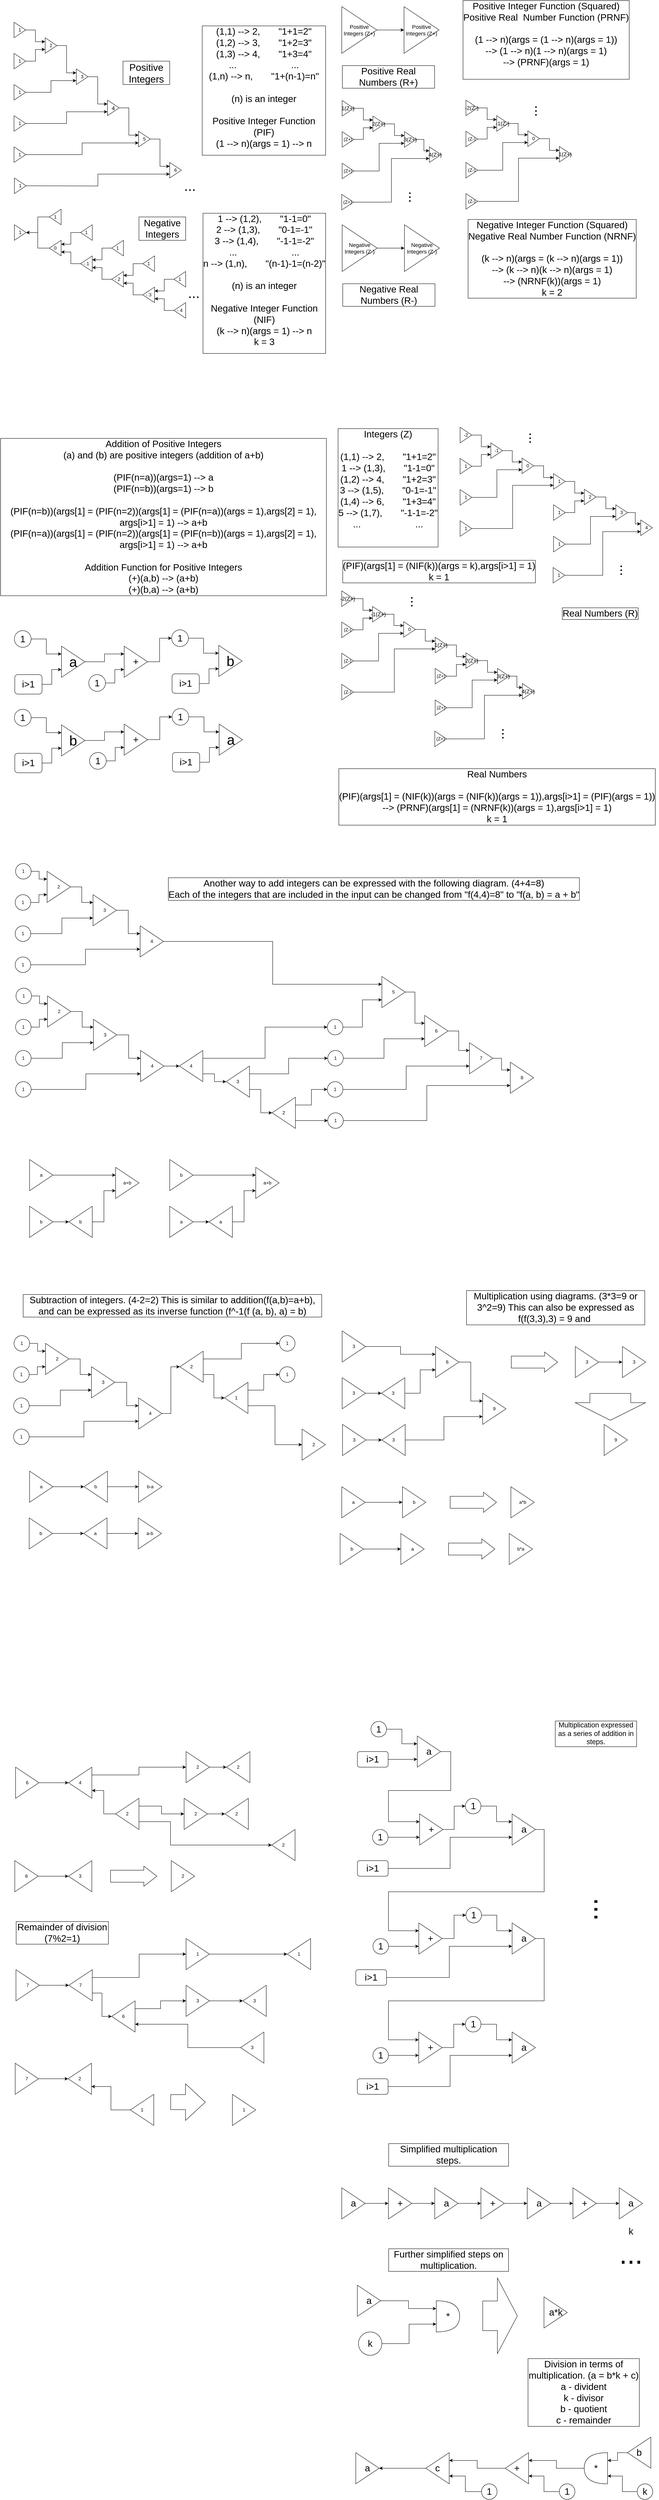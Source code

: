 <mxfile version="26.2.15">
  <diagram name="Page-1" id="xRfz-6UvRlw8iDULHB4P">
    <mxGraphModel dx="1245" dy="1022" grid="1" gridSize="10" guides="1" tooltips="1" connect="1" arrows="1" fold="1" page="1" pageScale="1" pageWidth="850" pageHeight="1100" math="1" shadow="0">
      <root>
        <mxCell id="0" />
        <mxCell id="1" parent="0" />
        <mxCell id="XdePbFOdz1kA0PpPe4pF-14" style="edgeStyle=orthogonalEdgeStyle;rounded=0;orthogonalLoop=1;jettySize=auto;html=1;entryX=0;entryY=0.25;entryDx=0;entryDy=0;" parent="1" source="XdePbFOdz1kA0PpPe4pF-1" target="XdePbFOdz1kA0PpPe4pF-7" edge="1">
          <mxGeometry relative="1" as="geometry" />
        </mxCell>
        <mxCell id="XdePbFOdz1kA0PpPe4pF-1" value="1" style="triangle;whiteSpace=wrap;html=1;" parent="1" vertex="1">
          <mxGeometry x="38" y="80" width="30" height="40" as="geometry" />
        </mxCell>
        <mxCell id="XdePbFOdz1kA0PpPe4pF-11" style="edgeStyle=orthogonalEdgeStyle;rounded=0;orthogonalLoop=1;jettySize=auto;html=1;entryX=0;entryY=0.75;entryDx=0;entryDy=0;" parent="1" source="XdePbFOdz1kA0PpPe4pF-2" target="XdePbFOdz1kA0PpPe4pF-7" edge="1">
          <mxGeometry relative="1" as="geometry" />
        </mxCell>
        <mxCell id="XdePbFOdz1kA0PpPe4pF-2" value="1" style="triangle;whiteSpace=wrap;html=1;" parent="1" vertex="1">
          <mxGeometry x="38" y="160" width="30" height="40" as="geometry" />
        </mxCell>
        <mxCell id="XdePbFOdz1kA0PpPe4pF-12" style="edgeStyle=orthogonalEdgeStyle;rounded=0;orthogonalLoop=1;jettySize=auto;html=1;entryX=0;entryY=0.75;entryDx=0;entryDy=0;" parent="1" source="XdePbFOdz1kA0PpPe4pF-3" target="XdePbFOdz1kA0PpPe4pF-8" edge="1">
          <mxGeometry relative="1" as="geometry" />
        </mxCell>
        <mxCell id="XdePbFOdz1kA0PpPe4pF-3" value="1" style="triangle;whiteSpace=wrap;html=1;" parent="1" vertex="1">
          <mxGeometry x="38" y="240" width="30" height="40" as="geometry" />
        </mxCell>
        <mxCell id="XdePbFOdz1kA0PpPe4pF-16" style="edgeStyle=orthogonalEdgeStyle;rounded=0;orthogonalLoop=1;jettySize=auto;html=1;entryX=0;entryY=0.75;entryDx=0;entryDy=0;" parent="1" source="XdePbFOdz1kA0PpPe4pF-4" target="XdePbFOdz1kA0PpPe4pF-15" edge="1">
          <mxGeometry relative="1" as="geometry" />
        </mxCell>
        <mxCell id="XdePbFOdz1kA0PpPe4pF-4" value="1" style="triangle;whiteSpace=wrap;html=1;" parent="1" vertex="1">
          <mxGeometry x="38" y="320" width="30" height="40" as="geometry" />
        </mxCell>
        <mxCell id="XdePbFOdz1kA0PpPe4pF-19" style="edgeStyle=orthogonalEdgeStyle;rounded=0;orthogonalLoop=1;jettySize=auto;html=1;entryX=0;entryY=0.75;entryDx=0;entryDy=0;" parent="1" source="XdePbFOdz1kA0PpPe4pF-5" target="XdePbFOdz1kA0PpPe4pF-18" edge="1">
          <mxGeometry relative="1" as="geometry" />
        </mxCell>
        <mxCell id="XdePbFOdz1kA0PpPe4pF-5" value="1" style="triangle;whiteSpace=wrap;html=1;" parent="1" vertex="1">
          <mxGeometry x="38" y="400" width="30" height="40" as="geometry" />
        </mxCell>
        <mxCell id="XdePbFOdz1kA0PpPe4pF-23" style="edgeStyle=orthogonalEdgeStyle;rounded=0;orthogonalLoop=1;jettySize=auto;html=1;entryX=0;entryY=0.75;entryDx=0;entryDy=0;" parent="1" target="XdePbFOdz1kA0PpPe4pF-22" edge="1">
          <mxGeometry relative="1" as="geometry">
            <mxPoint x="68" y="500" as="sourcePoint" />
          </mxGeometry>
        </mxCell>
        <mxCell id="XdePbFOdz1kA0PpPe4pF-6" value="1" style="triangle;whiteSpace=wrap;html=1;" parent="1" vertex="1">
          <mxGeometry x="39" y="480" width="30" height="40" as="geometry" />
        </mxCell>
        <mxCell id="XdePbFOdz1kA0PpPe4pF-13" style="edgeStyle=orthogonalEdgeStyle;rounded=0;orthogonalLoop=1;jettySize=auto;html=1;entryX=0;entryY=0.25;entryDx=0;entryDy=0;" parent="1" source="XdePbFOdz1kA0PpPe4pF-7" target="XdePbFOdz1kA0PpPe4pF-8" edge="1">
          <mxGeometry relative="1" as="geometry" />
        </mxCell>
        <mxCell id="XdePbFOdz1kA0PpPe4pF-7" value="2" style="triangle;whiteSpace=wrap;html=1;" parent="1" vertex="1">
          <mxGeometry x="118" y="120" width="30" height="40" as="geometry" />
        </mxCell>
        <mxCell id="XdePbFOdz1kA0PpPe4pF-17" style="edgeStyle=orthogonalEdgeStyle;rounded=0;orthogonalLoop=1;jettySize=auto;html=1;entryX=0;entryY=0.25;entryDx=0;entryDy=0;" parent="1" source="XdePbFOdz1kA0PpPe4pF-8" target="XdePbFOdz1kA0PpPe4pF-15" edge="1">
          <mxGeometry relative="1" as="geometry" />
        </mxCell>
        <mxCell id="XdePbFOdz1kA0PpPe4pF-8" value="3" style="triangle;whiteSpace=wrap;html=1;" parent="1" vertex="1">
          <mxGeometry x="198" y="200" width="30" height="40" as="geometry" />
        </mxCell>
        <mxCell id="XdePbFOdz1kA0PpPe4pF-20" style="edgeStyle=orthogonalEdgeStyle;rounded=0;orthogonalLoop=1;jettySize=auto;html=1;entryX=0;entryY=0.25;entryDx=0;entryDy=0;" parent="1" source="XdePbFOdz1kA0PpPe4pF-15" target="XdePbFOdz1kA0PpPe4pF-18" edge="1">
          <mxGeometry relative="1" as="geometry" />
        </mxCell>
        <mxCell id="XdePbFOdz1kA0PpPe4pF-15" value="4" style="triangle;whiteSpace=wrap;html=1;fontSize=15;" parent="1" vertex="1">
          <mxGeometry x="278" y="280" width="30" height="40" as="geometry" />
        </mxCell>
        <mxCell id="XdePbFOdz1kA0PpPe4pF-24" style="edgeStyle=orthogonalEdgeStyle;rounded=0;orthogonalLoop=1;jettySize=auto;html=1;entryX=0;entryY=0.25;entryDx=0;entryDy=0;" parent="1" source="XdePbFOdz1kA0PpPe4pF-18" target="XdePbFOdz1kA0PpPe4pF-22" edge="1">
          <mxGeometry relative="1" as="geometry" />
        </mxCell>
        <mxCell id="XdePbFOdz1kA0PpPe4pF-18" value="5" style="triangle;whiteSpace=wrap;html=1;" parent="1" vertex="1">
          <mxGeometry x="358" y="360" width="30" height="40" as="geometry" />
        </mxCell>
        <mxCell id="XdePbFOdz1kA0PpPe4pF-22" value="6" style="triangle;whiteSpace=wrap;html=1;" parent="1" vertex="1">
          <mxGeometry x="438" y="440" width="30" height="40" as="geometry" />
        </mxCell>
        <mxCell id="XdePbFOdz1kA0PpPe4pF-25" value="&lt;font style=&quot;font-size: 25px;&quot;&gt;Positive Integers&lt;/font&gt;" style="whiteSpace=wrap;html=1;" parent="1" vertex="1">
          <mxGeometry x="318" y="180" width="120" height="60" as="geometry" />
        </mxCell>
        <mxCell id="XdePbFOdz1kA0PpPe4pF-26" value="1" style="triangle;whiteSpace=wrap;html=1;" parent="1" vertex="1">
          <mxGeometry x="39" y="600" width="30" height="40" as="geometry" />
        </mxCell>
        <mxCell id="P9Q4JkVkHAm-3udSk-I6-211" style="edgeStyle=orthogonalEdgeStyle;rounded=0;orthogonalLoop=1;jettySize=auto;html=1;entryX=1;entryY=0.5;entryDx=0;entryDy=0;" edge="1" parent="1" source="XdePbFOdz1kA0PpPe4pF-29" target="XdePbFOdz1kA0PpPe4pF-26">
          <mxGeometry relative="1" as="geometry" />
        </mxCell>
        <mxCell id="XdePbFOdz1kA0PpPe4pF-29" value="0" style="triangle;whiteSpace=wrap;html=1;direction=west;" parent="1" vertex="1">
          <mxGeometry x="129" y="640" width="30" height="40" as="geometry" />
        </mxCell>
        <mxCell id="P9Q4JkVkHAm-3udSk-I6-210" value="" style="edgeStyle=orthogonalEdgeStyle;rounded=0;orthogonalLoop=1;jettySize=auto;html=1;" edge="1" parent="1" source="XdePbFOdz1kA0PpPe4pF-30" target="XdePbFOdz1kA0PpPe4pF-26">
          <mxGeometry relative="1" as="geometry" />
        </mxCell>
        <mxCell id="XdePbFOdz1kA0PpPe4pF-30" value="1" style="triangle;whiteSpace=wrap;html=1;direction=west;" parent="1" vertex="1">
          <mxGeometry x="129" y="560" width="30" height="40" as="geometry" />
        </mxCell>
        <mxCell id="XdePbFOdz1kA0PpPe4pF-35" style="edgeStyle=orthogonalEdgeStyle;rounded=0;orthogonalLoop=1;jettySize=auto;html=1;entryX=0;entryY=0.75;entryDx=0;entryDy=0;" parent="1" source="XdePbFOdz1kA0PpPe4pF-31" target="XdePbFOdz1kA0PpPe4pF-29" edge="1">
          <mxGeometry relative="1" as="geometry" />
        </mxCell>
        <mxCell id="XdePbFOdz1kA0PpPe4pF-31" value="1" style="triangle;whiteSpace=wrap;html=1;direction=west;" parent="1" vertex="1">
          <mxGeometry x="209" y="600" width="30" height="40" as="geometry" />
        </mxCell>
        <mxCell id="XdePbFOdz1kA0PpPe4pF-36" style="edgeStyle=orthogonalEdgeStyle;rounded=0;orthogonalLoop=1;jettySize=auto;html=1;entryX=0;entryY=0.25;entryDx=0;entryDy=0;" parent="1" source="XdePbFOdz1kA0PpPe4pF-32" target="XdePbFOdz1kA0PpPe4pF-29" edge="1">
          <mxGeometry relative="1" as="geometry" />
        </mxCell>
        <mxCell id="XdePbFOdz1kA0PpPe4pF-32" value="- 1" style="triangle;whiteSpace=wrap;html=1;direction=west;" parent="1" vertex="1">
          <mxGeometry x="209" y="680" width="30" height="40" as="geometry" />
        </mxCell>
        <mxCell id="XdePbFOdz1kA0PpPe4pF-40" style="edgeStyle=orthogonalEdgeStyle;rounded=0;orthogonalLoop=1;jettySize=auto;html=1;entryX=0;entryY=0.75;entryDx=0;entryDy=0;" parent="1" source="XdePbFOdz1kA0PpPe4pF-37" target="XdePbFOdz1kA0PpPe4pF-32" edge="1">
          <mxGeometry relative="1" as="geometry" />
        </mxCell>
        <mxCell id="XdePbFOdz1kA0PpPe4pF-37" value="1" style="triangle;whiteSpace=wrap;html=1;direction=west;" parent="1" vertex="1">
          <mxGeometry x="289" y="640" width="30" height="40" as="geometry" />
        </mxCell>
        <mxCell id="XdePbFOdz1kA0PpPe4pF-39" style="edgeStyle=orthogonalEdgeStyle;rounded=0;orthogonalLoop=1;jettySize=auto;html=1;entryX=0;entryY=0.25;entryDx=0;entryDy=0;" parent="1" source="XdePbFOdz1kA0PpPe4pF-38" target="XdePbFOdz1kA0PpPe4pF-32" edge="1">
          <mxGeometry relative="1" as="geometry" />
        </mxCell>
        <mxCell id="XdePbFOdz1kA0PpPe4pF-38" value="- 2" style="triangle;whiteSpace=wrap;html=1;direction=west;" parent="1" vertex="1">
          <mxGeometry x="289" y="720" width="30" height="40" as="geometry" />
        </mxCell>
        <mxCell id="XdePbFOdz1kA0PpPe4pF-45" style="edgeStyle=orthogonalEdgeStyle;rounded=0;orthogonalLoop=1;jettySize=auto;html=1;entryX=0;entryY=0.75;entryDx=0;entryDy=0;" parent="1" source="XdePbFOdz1kA0PpPe4pF-41" target="XdePbFOdz1kA0PpPe4pF-38" edge="1">
          <mxGeometry relative="1" as="geometry" />
        </mxCell>
        <mxCell id="XdePbFOdz1kA0PpPe4pF-41" value="1" style="triangle;whiteSpace=wrap;html=1;direction=west;" parent="1" vertex="1">
          <mxGeometry x="369" y="680" width="30" height="40" as="geometry" />
        </mxCell>
        <mxCell id="XdePbFOdz1kA0PpPe4pF-46" style="edgeStyle=orthogonalEdgeStyle;rounded=0;orthogonalLoop=1;jettySize=auto;html=1;entryX=0;entryY=0.25;entryDx=0;entryDy=0;" parent="1" source="XdePbFOdz1kA0PpPe4pF-42" target="XdePbFOdz1kA0PpPe4pF-38" edge="1">
          <mxGeometry relative="1" as="geometry" />
        </mxCell>
        <mxCell id="XdePbFOdz1kA0PpPe4pF-42" value="- 3" style="triangle;whiteSpace=wrap;html=1;direction=west;" parent="1" vertex="1">
          <mxGeometry x="369" y="760" width="30" height="40" as="geometry" />
        </mxCell>
        <mxCell id="XdePbFOdz1kA0PpPe4pF-47" style="edgeStyle=orthogonalEdgeStyle;rounded=0;orthogonalLoop=1;jettySize=auto;html=1;entryX=0;entryY=0.75;entryDx=0;entryDy=0;" parent="1" source="XdePbFOdz1kA0PpPe4pF-43" target="XdePbFOdz1kA0PpPe4pF-42" edge="1">
          <mxGeometry relative="1" as="geometry" />
        </mxCell>
        <mxCell id="XdePbFOdz1kA0PpPe4pF-43" value="1" style="triangle;whiteSpace=wrap;html=1;direction=west;" parent="1" vertex="1">
          <mxGeometry x="449" y="720" width="30" height="40" as="geometry" />
        </mxCell>
        <mxCell id="XdePbFOdz1kA0PpPe4pF-48" style="edgeStyle=orthogonalEdgeStyle;rounded=0;orthogonalLoop=1;jettySize=auto;html=1;entryX=0;entryY=0.25;entryDx=0;entryDy=0;" parent="1" source="XdePbFOdz1kA0PpPe4pF-44" target="XdePbFOdz1kA0PpPe4pF-42" edge="1">
          <mxGeometry relative="1" as="geometry" />
        </mxCell>
        <mxCell id="XdePbFOdz1kA0PpPe4pF-44" value="- 4" style="triangle;whiteSpace=wrap;html=1;direction=west;" parent="1" vertex="1">
          <mxGeometry x="449" y="800" width="30" height="40" as="geometry" />
        </mxCell>
        <mxCell id="XdePbFOdz1kA0PpPe4pF-49" value="&lt;font style=&quot;font-size: 24px;&quot;&gt;Negative Integers&lt;/font&gt;" style="whiteSpace=wrap;html=1;" parent="1" vertex="1">
          <mxGeometry x="359" y="580" width="120" height="60" as="geometry" />
        </mxCell>
        <mxCell id="P9Q4JkVkHAm-3udSk-I6-1" value="&lt;font style=&quot;font-size: 24px;&quot;&gt;(1,1) --&amp;gt; 2,&lt;span style=&quot;white-space: pre;&quot;&gt;&#x9;&lt;/span&gt;&quot;1+1=2&quot;&lt;/font&gt;&lt;div&gt;&lt;font style=&quot;font-size: 24px;&quot;&gt;(1,2) --&amp;gt; 3,&lt;span style=&quot;white-space: pre;&quot;&gt;&#x9;&lt;/span&gt;&quot;1+2=3&quot;&lt;/font&gt;&lt;/div&gt;&lt;div&gt;&lt;font style=&quot;font-size: 24px;&quot;&gt;(1,3) --&amp;gt; 4,&lt;span style=&quot;white-space: pre;&quot;&gt;&#x9;&lt;/span&gt;&quot;1+3=4&quot;&lt;/font&gt;&lt;/div&gt;&lt;div&gt;&lt;font style=&quot;font-size: 24px;&quot;&gt;...&lt;span style=&quot;white-space: pre;&quot;&gt;&#x9;&lt;/span&gt;&lt;span style=&quot;white-space: pre;&quot;&gt;&#x9;&lt;/span&gt;&lt;span style=&quot;white-space: pre;&quot;&gt;&#x9;&lt;/span&gt;...&lt;/font&gt;&lt;/div&gt;&lt;div&gt;&lt;font style=&quot;font-size: 24px;&quot;&gt;(1,n) --&amp;gt; n,&lt;span style=&quot;white-space: pre;&quot;&gt;&#x9;&lt;/span&gt;&quot;1+(n-1)=n&quot;&lt;/font&gt;&lt;/div&gt;&lt;div&gt;&lt;font style=&quot;font-size: 24px;&quot;&gt;&lt;br&gt;&lt;/font&gt;&lt;/div&gt;&lt;div&gt;&lt;font style=&quot;font-size: 24px;&quot;&gt;(n) is an integer&lt;/font&gt;&lt;/div&gt;&lt;div&gt;&lt;font style=&quot;font-size: 24px;&quot;&gt;&lt;br&gt;&lt;/font&gt;&lt;/div&gt;&lt;div&gt;&lt;font style=&quot;font-size: 24px;&quot;&gt;Positive Integer Function (PIF)&lt;/font&gt;&lt;/div&gt;&lt;div&gt;&lt;font style=&quot;font-size: 24px;&quot;&gt;(1 --&amp;gt; n)(args = 1) --&amp;gt; n&lt;/font&gt;&lt;/div&gt;&lt;div&gt;&lt;br&gt;&lt;/div&gt;" style="text;html=1;align=center;verticalAlign=middle;whiteSpace=wrap;rounded=0;labelBorderColor=default;" vertex="1" parent="1">
          <mxGeometry x="520" y="120" width="320" height="270" as="geometry" />
        </mxCell>
        <mxCell id="P9Q4JkVkHAm-3udSk-I6-3" value="&lt;div&gt;&lt;font style=&quot;font-size: 24px;&quot;&gt;1 --&amp;gt; (1,2),&lt;span style=&quot;white-space: pre;&quot;&gt;&#x9;&lt;/span&gt;&quot;1-1=0&quot;&lt;/font&gt;&lt;/div&gt;&lt;div&gt;&lt;font style=&quot;font-size: 24px;&quot;&gt;2 --&amp;gt; (1,3),&lt;span style=&quot;white-space: pre;&quot;&gt;&#x9;&lt;/span&gt;&quot;0-1=-1&quot;&lt;/font&gt;&lt;/div&gt;&lt;div&gt;&lt;font style=&quot;font-size: 24px;&quot;&gt;3 --&amp;gt; (1,4),&lt;span style=&quot;white-space: pre;&quot;&gt;&#x9;&lt;/span&gt;&quot;-1-1=-2&quot;&lt;/font&gt;&lt;/div&gt;&lt;div&gt;&lt;font style=&quot;font-size: 24px;&quot;&gt;...&lt;span style=&quot;white-space: pre;&quot;&gt;&#x9;&lt;/span&gt;&lt;span style=&quot;white-space: pre;&quot;&gt;&#x9;&lt;span style=&quot;white-space: pre;&quot;&gt;&#x9;&lt;/span&gt;&lt;/span&gt;...&lt;/font&gt;&lt;/div&gt;&lt;div&gt;&lt;font style=&quot;font-size: 24px;&quot;&gt;n --&amp;gt; (1,n),&lt;span style=&quot;white-space: pre;&quot;&gt;&#x9;&lt;/span&gt;&quot;(n-1)-1=(n-2)&quot;&lt;/font&gt;&lt;/div&gt;&lt;div&gt;&lt;font style=&quot;font-size: 24px;&quot;&gt;&lt;br&gt;&lt;/font&gt;&lt;/div&gt;&lt;div&gt;&lt;font style=&quot;font-size: 24px;&quot;&gt;(n) is an integer&lt;/font&gt;&lt;/div&gt;&lt;div&gt;&lt;font style=&quot;font-size: 24px;&quot;&gt;&lt;br&gt;&lt;/font&gt;&lt;/div&gt;&lt;div&gt;&lt;font style=&quot;font-size: 24px;&quot;&gt;Negative Integer Function&lt;/font&gt;&lt;/div&gt;&lt;div&gt;&lt;span style=&quot;font-size: 24px; background-color: transparent; color: light-dark(rgb(0, 0, 0), rgb(255, 255, 255));&quot;&gt;(NIF)&lt;/span&gt;&lt;/div&gt;&lt;div&gt;&lt;font style=&quot;font-size: 24px;&quot;&gt;(k --&amp;gt; n)(args = 1) --&amp;gt; n&lt;/font&gt;&lt;/div&gt;&lt;div&gt;&lt;span style=&quot;font-size: 24px; background-color: transparent; color: light-dark(rgb(0, 0, 0), rgb(255, 255, 255));&quot;&gt;k = 3&lt;/span&gt;&lt;/div&gt;&lt;div&gt;&lt;br&gt;&lt;/div&gt;" style="text;html=1;align=center;verticalAlign=middle;whiteSpace=wrap;rounded=0;labelBorderColor=default;" vertex="1" parent="1">
          <mxGeometry x="520" y="630" width="322" height="240" as="geometry" />
        </mxCell>
        <mxCell id="P9Q4JkVkHAm-3udSk-I6-5" value="&lt;font style=&quot;font-size: 14px;&quot;&gt;Positive Integers (Z+)&lt;/font&gt;" style="triangle;whiteSpace=wrap;html=1;" vertex="1" parent="1">
          <mxGeometry x="1040" y="40" width="90" height="120" as="geometry" />
        </mxCell>
        <mxCell id="P9Q4JkVkHAm-3udSk-I6-7" style="edgeStyle=orthogonalEdgeStyle;rounded=0;orthogonalLoop=1;jettySize=auto;html=1;" edge="1" parent="1" source="P9Q4JkVkHAm-3udSk-I6-6" target="P9Q4JkVkHAm-3udSk-I6-5">
          <mxGeometry relative="1" as="geometry" />
        </mxCell>
        <mxCell id="P9Q4JkVkHAm-3udSk-I6-6" value="&lt;font style=&quot;font-size: 14px;&quot;&gt;Positive Integers (Z+)&lt;/font&gt;" style="triangle;whiteSpace=wrap;html=1;" vertex="1" parent="1">
          <mxGeometry x="880" y="40" width="90" height="120" as="geometry" />
        </mxCell>
        <mxCell id="P9Q4JkVkHAm-3udSk-I6-8" value="&lt;font style=&quot;font-size: 24px;&quot;&gt;Positive Real Numbers (R+)&lt;/font&gt;" style="text;html=1;align=center;verticalAlign=middle;whiteSpace=wrap;rounded=0;labelBorderColor=default;" vertex="1" parent="1">
          <mxGeometry x="880" y="180" width="240" height="80" as="geometry" />
        </mxCell>
        <mxCell id="P9Q4JkVkHAm-3udSk-I6-10" value="&lt;font style=&quot;font-size: 36px;&quot;&gt;...&lt;/font&gt;" style="text;html=1;align=center;verticalAlign=middle;whiteSpace=wrap;rounded=0;" vertex="1" parent="1">
          <mxGeometry x="460" y="485" width="60" height="30" as="geometry" />
        </mxCell>
        <mxCell id="P9Q4JkVkHAm-3udSk-I6-11" value="&lt;font style=&quot;font-size: 36px;&quot;&gt;...&lt;/font&gt;" style="text;html=1;align=center;verticalAlign=middle;whiteSpace=wrap;rounded=0;" vertex="1" parent="1">
          <mxGeometry x="470" y="760" width="60" height="30" as="geometry" />
        </mxCell>
        <mxCell id="P9Q4JkVkHAm-3udSk-I6-14" value="&lt;div&gt;&lt;font style=&quot;font-size: 24px;&quot;&gt;Positive Integer Function (Squared)&lt;/font&gt;&lt;div&gt;&lt;span style=&quot;font-size: 24px; background-color: transparent; color: light-dark(rgb(0, 0, 0), rgb(255, 255, 255));&quot;&gt;Positive Real&amp;nbsp; Number Function (PRNF)&lt;/span&gt;&lt;/div&gt;&lt;div&gt;&lt;font style=&quot;font-size: 24px;&quot;&gt;&lt;br&gt;&lt;/font&gt;&lt;/div&gt;&lt;div&gt;&lt;font style=&quot;font-size: 24px;&quot;&gt;(1 --&amp;gt; n)(args = (1 --&amp;gt; n)(args = 1))&lt;/font&gt;&lt;/div&gt;&lt;div&gt;&lt;font style=&quot;font-size: 24px;&quot;&gt;--&amp;gt;&amp;nbsp;&lt;/font&gt;&lt;span style=&quot;font-size: 24px; background-color: transparent; color: light-dark(rgb(0, 0, 0), rgb(255, 255, 255));&quot;&gt;(1 --&amp;gt; n)(1 --&amp;gt; n)(args = 1)&lt;/span&gt;&lt;/div&gt;&lt;div&gt;&lt;span style=&quot;background-color: transparent; color: light-dark(rgb(0, 0, 0), rgb(255, 255, 255)); font-size: 24px;&quot;&gt;--&amp;gt; (PRNF)(args = 1)&lt;/span&gt;&lt;/div&gt;&lt;/div&gt;&lt;div&gt;&lt;span style=&quot;font-size: 24px; background-color: transparent; color: light-dark(rgb(0, 0, 0), rgb(255, 255, 255));&quot;&gt;&lt;br&gt;&lt;/span&gt;&lt;/div&gt;" style="text;html=1;align=center;verticalAlign=middle;whiteSpace=wrap;rounded=0;fontStyle=0;labelBorderColor=default;" vertex="1" parent="1">
          <mxGeometry x="1160" y="40" width="490" height="170" as="geometry" />
        </mxCell>
        <mxCell id="P9Q4JkVkHAm-3udSk-I6-15" value="&lt;font style=&quot;font-size: 14px;&quot;&gt;Negative Integers (Z-)&lt;/font&gt;" style="triangle;whiteSpace=wrap;html=1;" vertex="1" parent="1">
          <mxGeometry x="1041" y="600" width="90" height="120" as="geometry" />
        </mxCell>
        <mxCell id="P9Q4JkVkHAm-3udSk-I6-16" style="edgeStyle=orthogonalEdgeStyle;rounded=0;orthogonalLoop=1;jettySize=auto;html=1;" edge="1" parent="1" source="P9Q4JkVkHAm-3udSk-I6-17" target="P9Q4JkVkHAm-3udSk-I6-15">
          <mxGeometry relative="1" as="geometry" />
        </mxCell>
        <mxCell id="P9Q4JkVkHAm-3udSk-I6-17" value="&lt;font style=&quot;font-size: 14px;&quot;&gt;Negative Integers (Z-)&lt;/font&gt;" style="triangle;whiteSpace=wrap;html=1;" vertex="1" parent="1">
          <mxGeometry x="881" y="600" width="90" height="120" as="geometry" />
        </mxCell>
        <mxCell id="P9Q4JkVkHAm-3udSk-I6-18" value="&lt;font style=&quot;font-size: 24px;&quot;&gt;Negative Real Numbers (R-)&lt;/font&gt;" style="text;html=1;align=center;verticalAlign=middle;whiteSpace=wrap;rounded=0;labelBorderColor=default;" vertex="1" parent="1">
          <mxGeometry x="881" y="740" width="240" height="80" as="geometry" />
        </mxCell>
        <mxCell id="P9Q4JkVkHAm-3udSk-I6-19" value="&lt;font style=&quot;font-size: 24px;&quot;&gt;Negative Integer Function (Squared)&lt;/font&gt;&lt;div&gt;&lt;font style=&quot;font-size: 24px;&quot;&gt;Negative Real Number Function (NRNF)&lt;/font&gt;&lt;/div&gt;&lt;div&gt;&lt;font style=&quot;font-size: 24px;&quot;&gt;&lt;br&gt;&lt;/font&gt;&lt;/div&gt;&lt;div&gt;&lt;font style=&quot;font-size: 24px;&quot;&gt;(k --&amp;gt; n)(args = (k --&amp;gt; n)(args = 1))&lt;/font&gt;&lt;/div&gt;&lt;div&gt;&lt;font style=&quot;font-size: 24px;&quot;&gt;--&amp;gt;&amp;nbsp;&lt;/font&gt;&lt;span style=&quot;font-size: 24px; background-color: transparent; color: light-dark(rgb(0, 0, 0), rgb(255, 255, 255));&quot;&gt;(k --&amp;gt; n)(k --&amp;gt; n)(args = 1)&lt;/span&gt;&lt;/div&gt;&lt;div&gt;&lt;span style=&quot;font-size: 24px; background-color: transparent; color: light-dark(rgb(0, 0, 0), rgb(255, 255, 255));&quot;&gt;--&amp;gt; (NRNF(k))(args = 1)&lt;/span&gt;&lt;/div&gt;&lt;div&gt;&lt;span style=&quot;font-size: 24px; background-color: transparent; color: light-dark(rgb(0, 0, 0), rgb(255, 255, 255));&quot;&gt;k = 2&lt;br&gt;&lt;/span&gt;&lt;/div&gt;" style="text;html=1;align=center;verticalAlign=middle;whiteSpace=wrap;rounded=0;labelBorderColor=default;" vertex="1" parent="1">
          <mxGeometry x="1161" y="602" width="519" height="170" as="geometry" />
        </mxCell>
        <mxCell id="P9Q4JkVkHAm-3udSk-I6-20" value="&lt;font style=&quot;font-size: 24px;&quot;&gt;Integers (Z)&lt;/font&gt;&lt;div&gt;&lt;font style=&quot;font-size: 24px;&quot;&gt;&lt;br&gt;&lt;/font&gt;&lt;/div&gt;&lt;div&gt;&lt;span style=&quot;font-size: 24px;&quot;&gt;(1,1) --&amp;gt; 2,&lt;span style=&quot;white-space: pre;&quot;&gt;&#x9;&lt;/span&gt;&quot;1+1=2&quot;&lt;/span&gt;&lt;/div&gt;&lt;div&gt;&lt;span style=&quot;font-size: 24px;&quot;&gt;1 --&amp;gt; (1,3),&lt;span style=&quot;white-space: pre;&quot;&gt;&#x9;&lt;/span&gt;&quot;1-1=0&quot;&lt;/span&gt;&lt;/div&gt;&lt;div&gt;&lt;span style=&quot;font-size: 24px;&quot;&gt;(1,2) --&amp;gt; 4,&lt;span style=&quot;white-space: pre;&quot;&gt;&#x9;&lt;/span&gt;&quot;1+2=3&quot;&lt;/span&gt;&lt;/div&gt;&lt;div&gt;&lt;span style=&quot;font-size: 24px;&quot;&gt;3 --&amp;gt; (1,5),&lt;span style=&quot;white-space: pre;&quot;&gt;&#x9;&lt;/span&gt;&quot;0-1=-1&quot;&lt;/span&gt;&lt;/div&gt;&lt;div&gt;&lt;span style=&quot;font-size: 24px;&quot;&gt;(1,4) --&amp;gt; 6,&lt;span style=&quot;white-space: pre;&quot;&gt;&#x9;&lt;/span&gt;&quot;1+3=4&quot;&lt;/span&gt;&lt;/div&gt;&lt;div&gt;&lt;span style=&quot;font-size: 24px;&quot;&gt;5 --&amp;gt; (1,7),&lt;span style=&quot;white-space: pre;&quot;&gt;&#x9;&lt;/span&gt;&quot;-1-1=-2&quot;&lt;/span&gt;&lt;/div&gt;&lt;div&gt;&lt;span style=&quot;font-size: 24px;&quot;&gt;...&lt;span style=&quot;white-space: pre;&quot;&gt;&#x9;&lt;span style=&quot;white-space: pre;&quot;&gt;&#x9;&lt;/span&gt;&lt;span style=&quot;white-space: pre;&quot;&gt;&#x9;&lt;/span&gt;&lt;/span&gt;...&lt;/span&gt;&lt;/div&gt;&lt;div&gt;&lt;span style=&quot;background-color: transparent; color: light-dark(rgb(0, 0, 0), rgb(255, 255, 255)); font-size: 24px; white-space: pre;&quot;&gt;&#x9;&lt;/span&gt;&lt;span style=&quot;background-color: transparent; color: light-dark(rgb(0, 0, 0), rgb(255, 255, 255)); font-size: 24px; white-space: pre;&quot;&gt;&#x9;&lt;/span&gt;&lt;span style=&quot;background-color: transparent; color: light-dark(rgb(0, 0, 0), rgb(255, 255, 255)); font-size: 24px; white-space: pre;&quot;&gt;&#x9;&lt;/span&gt;&lt;/div&gt;&lt;div&gt;&lt;br&gt;&lt;/div&gt;" style="text;html=1;align=center;verticalAlign=middle;whiteSpace=wrap;rounded=0;labelBorderColor=default;" vertex="1" parent="1">
          <mxGeometry x="864" y="1120" width="270" height="310" as="geometry" />
        </mxCell>
        <mxCell id="P9Q4JkVkHAm-3udSk-I6-23" value="&lt;div&gt;&lt;span style=&quot;font-size: 24px;&quot;&gt;(PIF)(args[1] = (NIF(k))(args = k),args[i&amp;gt;1] = 1)&lt;/span&gt;&lt;/div&gt;&lt;div&gt;&lt;span style=&quot;font-size: 24px;&quot;&gt;k = 1&lt;/span&gt;&lt;/div&gt;" style="text;html=1;align=center;verticalAlign=middle;whiteSpace=wrap;rounded=0;labelBorderColor=default;rotation=0;" vertex="1" parent="1">
          <mxGeometry x="810" y="1430" width="640" height="120" as="geometry" />
        </mxCell>
        <mxCell id="P9Q4JkVkHAm-3udSk-I6-36" style="edgeStyle=orthogonalEdgeStyle;rounded=0;orthogonalLoop=1;jettySize=auto;html=1;entryX=0;entryY=0.25;entryDx=0;entryDy=0;" edge="1" parent="1" source="P9Q4JkVkHAm-3udSk-I6-24" target="P9Q4JkVkHAm-3udSk-I6-25">
          <mxGeometry relative="1" as="geometry" />
        </mxCell>
        <mxCell id="P9Q4JkVkHAm-3udSk-I6-24" value="-2" style="triangle;whiteSpace=wrap;html=1;" vertex="1" parent="1">
          <mxGeometry x="1184" y="1120" width="30" height="40" as="geometry" />
        </mxCell>
        <mxCell id="P9Q4JkVkHAm-3udSk-I6-38" style="edgeStyle=orthogonalEdgeStyle;rounded=0;orthogonalLoop=1;jettySize=auto;html=1;entryX=0;entryY=0.25;entryDx=0;entryDy=0;" edge="1" parent="1" source="P9Q4JkVkHAm-3udSk-I6-25" target="P9Q4JkVkHAm-3udSk-I6-29">
          <mxGeometry relative="1" as="geometry" />
        </mxCell>
        <mxCell id="P9Q4JkVkHAm-3udSk-I6-25" value="-1" style="triangle;whiteSpace=wrap;html=1;" vertex="1" parent="1">
          <mxGeometry x="1263" y="1160" width="30" height="40" as="geometry" />
        </mxCell>
        <mxCell id="P9Q4JkVkHAm-3udSk-I6-47" style="edgeStyle=orthogonalEdgeStyle;rounded=0;orthogonalLoop=1;jettySize=auto;html=1;entryX=0;entryY=0.25;entryDx=0;entryDy=0;" edge="1" parent="1" source="P9Q4JkVkHAm-3udSk-I6-26" target="P9Q4JkVkHAm-3udSk-I6-31">
          <mxGeometry relative="1" as="geometry" />
        </mxCell>
        <mxCell id="P9Q4JkVkHAm-3udSk-I6-26" value="1" style="triangle;whiteSpace=wrap;html=1;" vertex="1" parent="1">
          <mxGeometry x="1424" y="1239" width="30" height="40" as="geometry" />
        </mxCell>
        <mxCell id="P9Q4JkVkHAm-3udSk-I6-42" style="edgeStyle=orthogonalEdgeStyle;rounded=0;orthogonalLoop=1;jettySize=auto;html=1;entryX=0;entryY=0.25;entryDx=0;entryDy=0;" edge="1" parent="1" source="P9Q4JkVkHAm-3udSk-I6-29" target="P9Q4JkVkHAm-3udSk-I6-26">
          <mxGeometry relative="1" as="geometry" />
        </mxCell>
        <mxCell id="P9Q4JkVkHAm-3udSk-I6-29" value="0" style="triangle;whiteSpace=wrap;html=1;" vertex="1" parent="1">
          <mxGeometry x="1343" y="1199" width="30" height="40" as="geometry" />
        </mxCell>
        <mxCell id="P9Q4JkVkHAm-3udSk-I6-48" style="edgeStyle=orthogonalEdgeStyle;rounded=0;orthogonalLoop=1;jettySize=auto;html=1;entryX=0;entryY=0.25;entryDx=0;entryDy=0;" edge="1" parent="1" source="P9Q4JkVkHAm-3udSk-I6-31" target="P9Q4JkVkHAm-3udSk-I6-32">
          <mxGeometry relative="1" as="geometry" />
        </mxCell>
        <mxCell id="P9Q4JkVkHAm-3udSk-I6-31" value="2" style="triangle;whiteSpace=wrap;html=1;" vertex="1" parent="1">
          <mxGeometry x="1503" y="1279" width="30" height="40" as="geometry" />
        </mxCell>
        <mxCell id="P9Q4JkVkHAm-3udSk-I6-55" style="edgeStyle=orthogonalEdgeStyle;rounded=0;orthogonalLoop=1;jettySize=auto;html=1;entryX=0;entryY=0.25;entryDx=0;entryDy=0;" edge="1" parent="1" source="P9Q4JkVkHAm-3udSk-I6-32" target="P9Q4JkVkHAm-3udSk-I6-53">
          <mxGeometry relative="1" as="geometry" />
        </mxCell>
        <mxCell id="P9Q4JkVkHAm-3udSk-I6-32" value="3" style="triangle;whiteSpace=wrap;html=1;" vertex="1" parent="1">
          <mxGeometry x="1584" y="1319" width="30" height="40" as="geometry" />
        </mxCell>
        <mxCell id="P9Q4JkVkHAm-3udSk-I6-35" style="edgeStyle=orthogonalEdgeStyle;rounded=0;orthogonalLoop=1;jettySize=auto;html=1;entryX=0;entryY=0.75;entryDx=0;entryDy=0;" edge="1" parent="1" source="P9Q4JkVkHAm-3udSk-I6-33" target="P9Q4JkVkHAm-3udSk-I6-25">
          <mxGeometry relative="1" as="geometry" />
        </mxCell>
        <mxCell id="P9Q4JkVkHAm-3udSk-I6-33" value="1" style="triangle;whiteSpace=wrap;html=1;" vertex="1" parent="1">
          <mxGeometry x="1184" y="1200" width="30" height="40" as="geometry" />
        </mxCell>
        <mxCell id="P9Q4JkVkHAm-3udSk-I6-39" style="edgeStyle=orthogonalEdgeStyle;rounded=0;orthogonalLoop=1;jettySize=auto;html=1;entryX=0;entryY=0.75;entryDx=0;entryDy=0;" edge="1" parent="1" source="P9Q4JkVkHAm-3udSk-I6-34" target="P9Q4JkVkHAm-3udSk-I6-29">
          <mxGeometry relative="1" as="geometry" />
        </mxCell>
        <mxCell id="P9Q4JkVkHAm-3udSk-I6-34" value="1" style="triangle;whiteSpace=wrap;html=1;" vertex="1" parent="1">
          <mxGeometry x="1184" y="1280" width="30" height="40" as="geometry" />
        </mxCell>
        <mxCell id="P9Q4JkVkHAm-3udSk-I6-41" style="edgeStyle=orthogonalEdgeStyle;rounded=0;orthogonalLoop=1;jettySize=auto;html=1;entryX=0;entryY=0.75;entryDx=0;entryDy=0;" edge="1" parent="1" source="P9Q4JkVkHAm-3udSk-I6-40" target="P9Q4JkVkHAm-3udSk-I6-26">
          <mxGeometry relative="1" as="geometry" />
        </mxCell>
        <mxCell id="P9Q4JkVkHAm-3udSk-I6-40" value="1" style="triangle;whiteSpace=wrap;html=1;" vertex="1" parent="1">
          <mxGeometry x="1184" y="1360" width="30" height="40" as="geometry" />
        </mxCell>
        <mxCell id="P9Q4JkVkHAm-3udSk-I6-46" style="edgeStyle=orthogonalEdgeStyle;rounded=0;orthogonalLoop=1;jettySize=auto;html=1;entryX=0;entryY=0.75;entryDx=0;entryDy=0;" edge="1" parent="1" source="P9Q4JkVkHAm-3udSk-I6-43" target="P9Q4JkVkHAm-3udSk-I6-31">
          <mxGeometry relative="1" as="geometry" />
        </mxCell>
        <mxCell id="P9Q4JkVkHAm-3udSk-I6-43" value="1" style="triangle;whiteSpace=wrap;html=1;" vertex="1" parent="1">
          <mxGeometry x="1424" y="1319" width="30" height="40" as="geometry" />
        </mxCell>
        <mxCell id="P9Q4JkVkHAm-3udSk-I6-49" style="edgeStyle=orthogonalEdgeStyle;rounded=0;orthogonalLoop=1;jettySize=auto;html=1;entryX=0;entryY=0.75;entryDx=0;entryDy=0;" edge="1" parent="1" source="P9Q4JkVkHAm-3udSk-I6-45" target="P9Q4JkVkHAm-3udSk-I6-32">
          <mxGeometry relative="1" as="geometry" />
        </mxCell>
        <mxCell id="P9Q4JkVkHAm-3udSk-I6-45" value="1" style="triangle;whiteSpace=wrap;html=1;" vertex="1" parent="1">
          <mxGeometry x="1424" y="1400" width="30" height="40" as="geometry" />
        </mxCell>
        <mxCell id="P9Q4JkVkHAm-3udSk-I6-56" style="edgeStyle=orthogonalEdgeStyle;rounded=0;orthogonalLoop=1;jettySize=auto;html=1;entryX=0;entryY=0.75;entryDx=0;entryDy=0;" edge="1" parent="1" source="P9Q4JkVkHAm-3udSk-I6-51" target="P9Q4JkVkHAm-3udSk-I6-53">
          <mxGeometry relative="1" as="geometry" />
        </mxCell>
        <mxCell id="P9Q4JkVkHAm-3udSk-I6-51" value="1" style="triangle;whiteSpace=wrap;html=1;" vertex="1" parent="1">
          <mxGeometry x="1423" y="1480" width="30" height="40" as="geometry" />
        </mxCell>
        <mxCell id="P9Q4JkVkHAm-3udSk-I6-53" value="4" style="triangle;whiteSpace=wrap;html=1;" vertex="1" parent="1">
          <mxGeometry x="1648" y="1358" width="30" height="40" as="geometry" />
        </mxCell>
        <mxCell id="P9Q4JkVkHAm-3udSk-I6-57" value="&lt;font style=&quot;font-size: 36px;&quot;&gt;...&lt;/font&gt;" style="text;html=1;align=center;verticalAlign=middle;whiteSpace=wrap;rounded=0;rotation=90;" vertex="1" parent="1">
          <mxGeometry x="1345" y="1133" width="60" height="30" as="geometry" />
        </mxCell>
        <mxCell id="P9Q4JkVkHAm-3udSk-I6-58" value="&lt;font style=&quot;font-size: 36px;&quot;&gt;...&lt;/font&gt;" style="text;html=1;align=center;verticalAlign=middle;whiteSpace=wrap;rounded=0;rotation=90;" vertex="1" parent="1">
          <mxGeometry x="1579" y="1472" width="60" height="30" as="geometry" />
        </mxCell>
        <mxCell id="P9Q4JkVkHAm-3udSk-I6-62" style="edgeStyle=orthogonalEdgeStyle;rounded=0;orthogonalLoop=1;jettySize=auto;html=1;entryX=0;entryY=0.25;entryDx=0;entryDy=0;" edge="1" parent="1" source="P9Q4JkVkHAm-3udSk-I6-63" target="P9Q4JkVkHAm-3udSk-I6-65">
          <mxGeometry relative="1" as="geometry" />
        </mxCell>
        <mxCell id="P9Q4JkVkHAm-3udSk-I6-63" value="&lt;font style=&quot;font-size: 14px;&quot;&gt;-2(Z+)&lt;/font&gt;" style="triangle;whiteSpace=wrap;html=1;" vertex="1" parent="1">
          <mxGeometry x="880" y="1540" width="30" height="40" as="geometry" />
        </mxCell>
        <mxCell id="P9Q4JkVkHAm-3udSk-I6-64" style="edgeStyle=orthogonalEdgeStyle;rounded=0;orthogonalLoop=1;jettySize=auto;html=1;entryX=0;entryY=0.25;entryDx=0;entryDy=0;" edge="1" parent="1" source="P9Q4JkVkHAm-3udSk-I6-65" target="P9Q4JkVkHAm-3udSk-I6-69">
          <mxGeometry relative="1" as="geometry" />
        </mxCell>
        <mxCell id="P9Q4JkVkHAm-3udSk-I6-65" value="&lt;font style=&quot;font-size: 14px;&quot;&gt;-1(Z+)&lt;/font&gt;" style="triangle;whiteSpace=wrap;html=1;" vertex="1" parent="1">
          <mxGeometry x="959" y="1580" width="30" height="40" as="geometry" />
        </mxCell>
        <mxCell id="P9Q4JkVkHAm-3udSk-I6-66" style="edgeStyle=orthogonalEdgeStyle;rounded=0;orthogonalLoop=1;jettySize=auto;html=1;entryX=0;entryY=0.25;entryDx=0;entryDy=0;" edge="1" parent="1" source="P9Q4JkVkHAm-3udSk-I6-67" target="P9Q4JkVkHAm-3udSk-I6-71">
          <mxGeometry relative="1" as="geometry" />
        </mxCell>
        <mxCell id="P9Q4JkVkHAm-3udSk-I6-67" value="&lt;div&gt;&lt;font style=&quot;font-size: 14px;&quot;&gt;1(Z+)&lt;/font&gt;&lt;/div&gt;" style="triangle;whiteSpace=wrap;html=1;" vertex="1" parent="1">
          <mxGeometry x="1120" y="1659" width="30" height="40" as="geometry" />
        </mxCell>
        <mxCell id="P9Q4JkVkHAm-3udSk-I6-68" style="edgeStyle=orthogonalEdgeStyle;rounded=0;orthogonalLoop=1;jettySize=auto;html=1;entryX=0;entryY=0.25;entryDx=0;entryDy=0;" edge="1" parent="1" source="P9Q4JkVkHAm-3udSk-I6-69" target="P9Q4JkVkHAm-3udSk-I6-67">
          <mxGeometry relative="1" as="geometry" />
        </mxCell>
        <mxCell id="P9Q4JkVkHAm-3udSk-I6-69" value="0" style="triangle;whiteSpace=wrap;html=1;" vertex="1" parent="1">
          <mxGeometry x="1039" y="1619" width="30" height="40" as="geometry" />
        </mxCell>
        <mxCell id="P9Q4JkVkHAm-3udSk-I6-70" style="edgeStyle=orthogonalEdgeStyle;rounded=0;orthogonalLoop=1;jettySize=auto;html=1;entryX=0;entryY=0.25;entryDx=0;entryDy=0;" edge="1" parent="1" source="P9Q4JkVkHAm-3udSk-I6-71" target="P9Q4JkVkHAm-3udSk-I6-73">
          <mxGeometry relative="1" as="geometry" />
        </mxCell>
        <mxCell id="P9Q4JkVkHAm-3udSk-I6-71" value="&lt;font style=&quot;font-size: 14px;&quot;&gt;2(Z+)&lt;/font&gt;" style="triangle;whiteSpace=wrap;html=1;" vertex="1" parent="1">
          <mxGeometry x="1199" y="1699" width="30" height="40" as="geometry" />
        </mxCell>
        <mxCell id="P9Q4JkVkHAm-3udSk-I6-72" style="edgeStyle=orthogonalEdgeStyle;rounded=0;orthogonalLoop=1;jettySize=auto;html=1;entryX=0;entryY=0.25;entryDx=0;entryDy=0;" edge="1" parent="1" source="P9Q4JkVkHAm-3udSk-I6-73" target="P9Q4JkVkHAm-3udSk-I6-86">
          <mxGeometry relative="1" as="geometry" />
        </mxCell>
        <mxCell id="P9Q4JkVkHAm-3udSk-I6-73" value="&lt;font style=&quot;font-size: 14px;&quot;&gt;3(Z+)&lt;/font&gt;" style="triangle;whiteSpace=wrap;html=1;" vertex="1" parent="1">
          <mxGeometry x="1280" y="1739" width="30" height="40" as="geometry" />
        </mxCell>
        <mxCell id="P9Q4JkVkHAm-3udSk-I6-74" style="edgeStyle=orthogonalEdgeStyle;rounded=0;orthogonalLoop=1;jettySize=auto;html=1;entryX=0;entryY=0.75;entryDx=0;entryDy=0;" edge="1" parent="1" source="P9Q4JkVkHAm-3udSk-I6-75" target="P9Q4JkVkHAm-3udSk-I6-65">
          <mxGeometry relative="1" as="geometry" />
        </mxCell>
        <mxCell id="P9Q4JkVkHAm-3udSk-I6-75" value="(Z-)" style="triangle;whiteSpace=wrap;html=1;" vertex="1" parent="1">
          <mxGeometry x="880" y="1620" width="30" height="40" as="geometry" />
        </mxCell>
        <mxCell id="P9Q4JkVkHAm-3udSk-I6-76" style="edgeStyle=orthogonalEdgeStyle;rounded=0;orthogonalLoop=1;jettySize=auto;html=1;entryX=0;entryY=0.75;entryDx=0;entryDy=0;" edge="1" parent="1" source="P9Q4JkVkHAm-3udSk-I6-77" target="P9Q4JkVkHAm-3udSk-I6-69">
          <mxGeometry relative="1" as="geometry" />
        </mxCell>
        <mxCell id="P9Q4JkVkHAm-3udSk-I6-77" value="(Z-)" style="triangle;whiteSpace=wrap;html=1;" vertex="1" parent="1">
          <mxGeometry x="880" y="1700" width="30" height="40" as="geometry" />
        </mxCell>
        <mxCell id="P9Q4JkVkHAm-3udSk-I6-78" style="edgeStyle=orthogonalEdgeStyle;rounded=0;orthogonalLoop=1;jettySize=auto;html=1;entryX=0;entryY=0.75;entryDx=0;entryDy=0;" edge="1" parent="1" source="P9Q4JkVkHAm-3udSk-I6-79" target="P9Q4JkVkHAm-3udSk-I6-67">
          <mxGeometry relative="1" as="geometry" />
        </mxCell>
        <mxCell id="P9Q4JkVkHAm-3udSk-I6-79" value="(Z-)" style="triangle;whiteSpace=wrap;html=1;" vertex="1" parent="1">
          <mxGeometry x="880" y="1780" width="30" height="40" as="geometry" />
        </mxCell>
        <mxCell id="P9Q4JkVkHAm-3udSk-I6-80" style="edgeStyle=orthogonalEdgeStyle;rounded=0;orthogonalLoop=1;jettySize=auto;html=1;entryX=0;entryY=0.75;entryDx=0;entryDy=0;" edge="1" parent="1" source="P9Q4JkVkHAm-3udSk-I6-81" target="P9Q4JkVkHAm-3udSk-I6-71">
          <mxGeometry relative="1" as="geometry" />
        </mxCell>
        <mxCell id="P9Q4JkVkHAm-3udSk-I6-81" value="(Z+)" style="triangle;whiteSpace=wrap;html=1;" vertex="1" parent="1">
          <mxGeometry x="1120" y="1739" width="30" height="40" as="geometry" />
        </mxCell>
        <mxCell id="P9Q4JkVkHAm-3udSk-I6-82" style="edgeStyle=orthogonalEdgeStyle;rounded=0;orthogonalLoop=1;jettySize=auto;html=1;entryX=0;entryY=0.75;entryDx=0;entryDy=0;" edge="1" parent="1" source="P9Q4JkVkHAm-3udSk-I6-83" target="P9Q4JkVkHAm-3udSk-I6-73">
          <mxGeometry relative="1" as="geometry" />
        </mxCell>
        <mxCell id="P9Q4JkVkHAm-3udSk-I6-83" value="(Z+)" style="triangle;whiteSpace=wrap;html=1;" vertex="1" parent="1">
          <mxGeometry x="1120" y="1820" width="30" height="40" as="geometry" />
        </mxCell>
        <mxCell id="P9Q4JkVkHAm-3udSk-I6-84" style="edgeStyle=orthogonalEdgeStyle;rounded=0;orthogonalLoop=1;jettySize=auto;html=1;entryX=0;entryY=0.75;entryDx=0;entryDy=0;" edge="1" parent="1" source="P9Q4JkVkHAm-3udSk-I6-85" target="P9Q4JkVkHAm-3udSk-I6-86">
          <mxGeometry relative="1" as="geometry" />
        </mxCell>
        <mxCell id="P9Q4JkVkHAm-3udSk-I6-85" value="(Z+)" style="triangle;whiteSpace=wrap;html=1;" vertex="1" parent="1">
          <mxGeometry x="1119" y="1900" width="30" height="40" as="geometry" />
        </mxCell>
        <mxCell id="P9Q4JkVkHAm-3udSk-I6-86" value="&lt;font style=&quot;font-size: 14px;&quot;&gt;4(Z+)&lt;/font&gt;" style="triangle;whiteSpace=wrap;html=1;" vertex="1" parent="1">
          <mxGeometry x="1344" y="1778" width="30" height="40" as="geometry" />
        </mxCell>
        <mxCell id="P9Q4JkVkHAm-3udSk-I6-87" value="&lt;font style=&quot;font-size: 36px;&quot;&gt;...&lt;/font&gt;" style="text;html=1;align=center;verticalAlign=middle;whiteSpace=wrap;rounded=0;rotation=90;" vertex="1" parent="1">
          <mxGeometry x="1041" y="1553" width="60" height="30" as="geometry" />
        </mxCell>
        <mxCell id="P9Q4JkVkHAm-3udSk-I6-88" value="&lt;font style=&quot;font-size: 36px;&quot;&gt;...&lt;/font&gt;" style="text;html=1;align=center;verticalAlign=middle;whiteSpace=wrap;rounded=0;rotation=90;" vertex="1" parent="1">
          <mxGeometry x="1275" y="1892" width="60" height="30" as="geometry" />
        </mxCell>
        <mxCell id="P9Q4JkVkHAm-3udSk-I6-89" value="&lt;span style=&quot;font-size: 24px;&quot;&gt;Real Numbers&lt;/span&gt;&lt;div&gt;&lt;span style=&quot;font-size: 24px;&quot;&gt;&lt;br&gt;&lt;/span&gt;&lt;div&gt;&lt;span style=&quot;font-size: 24px;&quot;&gt;(PIF)(args[1] = (NIF(k))(args = (NIF(k))(args = 1)),args[i&amp;gt;1] = (PIF)(args = 1))&lt;/span&gt;&lt;/div&gt;&lt;/div&gt;&lt;div&gt;&lt;span style=&quot;font-size: 24px;&quot;&gt;--&amp;gt; (PRNF)(args[1] = (NRNF(k))(args = 1),args[i&amp;gt;1] = 1)&lt;/span&gt;&lt;/div&gt;&lt;div&gt;&lt;span style=&quot;font-size: 24px;&quot;&gt;k = 1&lt;/span&gt;&lt;/div&gt;" style="text;html=1;align=center;verticalAlign=middle;whiteSpace=wrap;rounded=0;labelBorderColor=default;" vertex="1" parent="1">
          <mxGeometry x="864" y="2028" width="830" height="80" as="geometry" />
        </mxCell>
        <mxCell id="P9Q4JkVkHAm-3udSk-I6-109" value="&lt;font style=&quot;font-size: 24px;&quot;&gt;Real Numbers (R)&lt;/font&gt;" style="text;html=1;align=center;verticalAlign=middle;whiteSpace=wrap;rounded=0;labelBorderColor=default;" vertex="1" parent="1">
          <mxGeometry x="1439" y="1553" width="210" height="90" as="geometry" />
        </mxCell>
        <mxCell id="P9Q4JkVkHAm-3udSk-I6-110" value="&lt;font style=&quot;font-size: 24px;&quot;&gt;Addition of Positive Integers&lt;/font&gt;&lt;div&gt;&lt;span style=&quot;font-size: 24px;&quot;&gt;(a) and (b) are positive integers (addition of a+b)&lt;/span&gt;&lt;/div&gt;&lt;div&gt;&lt;span style=&quot;font-size: 24px;&quot;&gt;&lt;br&gt;&lt;/span&gt;&lt;/div&gt;&lt;div&gt;&lt;span style=&quot;font-size: 24px;&quot;&gt;(PIF(n=a))(args=1) --&amp;gt; a&lt;/span&gt;&lt;/div&gt;&lt;div&gt;&lt;span style=&quot;font-size: 24px;&quot;&gt;(PIF(n=b))(args=1) --&amp;gt; b&lt;/span&gt;&lt;/div&gt;&lt;div&gt;&lt;span style=&quot;font-size: 24px;&quot;&gt;&lt;br&gt;&lt;/span&gt;&lt;/div&gt;&lt;div&gt;&lt;span style=&quot;font-size: 24px;&quot;&gt;(PIF(n=b))(args[1] = (PIF(n=2))(args[1] = (PIF(n=a))(args = 1),args[2] = 1), args[i&amp;gt;1] = 1) --&amp;gt; a+b&lt;/span&gt;&lt;span style=&quot;font-size: 24px;&quot;&gt;&lt;/span&gt;&lt;/div&gt;&lt;div&gt;&lt;span style=&quot;font-size: 24px;&quot;&gt;(PIF(n=a))(args[1] = (PIF(n=2))(args[1] = (PIF(n=b))(args = 1),args[2] = 1), args[i&amp;gt;1] = 1) --&amp;gt; a+b&lt;/span&gt;&lt;/div&gt;&lt;div&gt;&lt;span style=&quot;font-size: 24px;&quot;&gt;&lt;br&gt;&lt;/span&gt;&lt;/div&gt;&lt;div&gt;&lt;span style=&quot;font-size: 24px;&quot;&gt;Addition Function for Positive Integers&lt;/span&gt;&lt;/div&gt;&lt;div&gt;&lt;span style=&quot;font-size: 24px;&quot;&gt;(+)(a,b) --&amp;gt; (a+b)&lt;/span&gt;&lt;/div&gt;&lt;div&gt;&lt;span style=&quot;font-size: 24px;&quot;&gt;(+)(b,a) --&amp;gt; (a+b)&lt;/span&gt;&lt;/div&gt;" style="text;html=1;align=center;verticalAlign=middle;whiteSpace=wrap;rounded=0;labelBorderColor=default;" vertex="1" parent="1">
          <mxGeometry x="2" y="1270" width="840" height="160" as="geometry" />
        </mxCell>
        <mxCell id="P9Q4JkVkHAm-3udSk-I6-155" style="edgeStyle=orthogonalEdgeStyle;rounded=0;orthogonalLoop=1;jettySize=auto;html=1;entryX=0;entryY=0.25;entryDx=0;entryDy=0;" edge="1" parent="1" source="P9Q4JkVkHAm-3udSk-I6-116" target="P9Q4JkVkHAm-3udSk-I6-142">
          <mxGeometry relative="1" as="geometry" />
        </mxCell>
        <mxCell id="P9Q4JkVkHAm-3udSk-I6-116" value="&lt;font style=&quot;font-size: 36px;&quot;&gt;a&lt;/font&gt;" style="triangle;whiteSpace=wrap;html=1;" vertex="1" parent="1">
          <mxGeometry x="160" y="1682" width="60" height="80" as="geometry" />
        </mxCell>
        <mxCell id="P9Q4JkVkHAm-3udSk-I6-118" style="edgeStyle=orthogonalEdgeStyle;rounded=0;orthogonalLoop=1;jettySize=auto;html=1;entryX=0;entryY=0.25;entryDx=0;entryDy=0;" edge="1" parent="1" source="P9Q4JkVkHAm-3udSk-I6-117" target="P9Q4JkVkHAm-3udSk-I6-116">
          <mxGeometry relative="1" as="geometry" />
        </mxCell>
        <mxCell id="P9Q4JkVkHAm-3udSk-I6-117" value="&lt;font style=&quot;font-size: 24px;&quot;&gt;1&lt;/font&gt;" style="ellipse;whiteSpace=wrap;html=1;aspect=fixed;" vertex="1" parent="1">
          <mxGeometry x="39" y="1642" width="43" height="43" as="geometry" />
        </mxCell>
        <mxCell id="P9Q4JkVkHAm-3udSk-I6-120" style="edgeStyle=orthogonalEdgeStyle;rounded=0;orthogonalLoop=1;jettySize=auto;html=1;entryX=0;entryY=0.75;entryDx=0;entryDy=0;" edge="1" parent="1" source="P9Q4JkVkHAm-3udSk-I6-119" target="P9Q4JkVkHAm-3udSk-I6-116">
          <mxGeometry relative="1" as="geometry" />
        </mxCell>
        <mxCell id="P9Q4JkVkHAm-3udSk-I6-119" value="&lt;font style=&quot;font-size: 24px;&quot;&gt;i&amp;gt;1&lt;/font&gt;" style="rounded=1;whiteSpace=wrap;html=1;" vertex="1" parent="1">
          <mxGeometry x="40" y="1755" width="70" height="50" as="geometry" />
        </mxCell>
        <mxCell id="P9Q4JkVkHAm-3udSk-I6-121" value="&lt;font style=&quot;font-size: 36px;&quot;&gt;b&lt;/font&gt;" style="triangle;whiteSpace=wrap;html=1;" vertex="1" parent="1">
          <mxGeometry x="564" y="1680" width="60" height="80" as="geometry" />
        </mxCell>
        <mxCell id="P9Q4JkVkHAm-3udSk-I6-122" style="edgeStyle=orthogonalEdgeStyle;rounded=0;orthogonalLoop=1;jettySize=auto;html=1;entryX=0;entryY=0.25;entryDx=0;entryDy=0;" edge="1" parent="1" source="P9Q4JkVkHAm-3udSk-I6-123" target="P9Q4JkVkHAm-3udSk-I6-121">
          <mxGeometry relative="1" as="geometry" />
        </mxCell>
        <mxCell id="P9Q4JkVkHAm-3udSk-I6-123" value="&lt;font style=&quot;font-size: 24px;&quot;&gt;1&lt;/font&gt;" style="ellipse;whiteSpace=wrap;html=1;aspect=fixed;" vertex="1" parent="1">
          <mxGeometry x="443" y="1640" width="43" height="43" as="geometry" />
        </mxCell>
        <mxCell id="P9Q4JkVkHAm-3udSk-I6-124" style="edgeStyle=orthogonalEdgeStyle;rounded=0;orthogonalLoop=1;jettySize=auto;html=1;entryX=0;entryY=0.75;entryDx=0;entryDy=0;" edge="1" parent="1" source="P9Q4JkVkHAm-3udSk-I6-125" target="P9Q4JkVkHAm-3udSk-I6-121">
          <mxGeometry relative="1" as="geometry" />
        </mxCell>
        <mxCell id="P9Q4JkVkHAm-3udSk-I6-125" value="&lt;font style=&quot;font-size: 24px;&quot;&gt;i&amp;gt;1&lt;/font&gt;" style="rounded=1;whiteSpace=wrap;html=1;" vertex="1" parent="1">
          <mxGeometry x="444" y="1753" width="70" height="50" as="geometry" />
        </mxCell>
        <mxCell id="P9Q4JkVkHAm-3udSk-I6-157" style="edgeStyle=orthogonalEdgeStyle;rounded=0;orthogonalLoop=1;jettySize=auto;html=1;entryX=0;entryY=0.25;entryDx=0;entryDy=0;" edge="1" parent="1" source="P9Q4JkVkHAm-3udSk-I6-128" target="P9Q4JkVkHAm-3udSk-I6-143">
          <mxGeometry relative="1" as="geometry" />
        </mxCell>
        <mxCell id="P9Q4JkVkHAm-3udSk-I6-128" value="&lt;font style=&quot;font-size: 36px;&quot;&gt;b&lt;/font&gt;" style="triangle;whiteSpace=wrap;html=1;" vertex="1" parent="1">
          <mxGeometry x="160" y="1884" width="60" height="80" as="geometry" />
        </mxCell>
        <mxCell id="P9Q4JkVkHAm-3udSk-I6-129" style="edgeStyle=orthogonalEdgeStyle;rounded=0;orthogonalLoop=1;jettySize=auto;html=1;entryX=0;entryY=0.25;entryDx=0;entryDy=0;" edge="1" parent="1" source="P9Q4JkVkHAm-3udSk-I6-130" target="P9Q4JkVkHAm-3udSk-I6-128">
          <mxGeometry relative="1" as="geometry" />
        </mxCell>
        <mxCell id="P9Q4JkVkHAm-3udSk-I6-130" value="&lt;font style=&quot;font-size: 24px;&quot;&gt;1&lt;/font&gt;" style="ellipse;whiteSpace=wrap;html=1;aspect=fixed;" vertex="1" parent="1">
          <mxGeometry x="39" y="1844" width="43" height="43" as="geometry" />
        </mxCell>
        <mxCell id="P9Q4JkVkHAm-3udSk-I6-131" style="edgeStyle=orthogonalEdgeStyle;rounded=0;orthogonalLoop=1;jettySize=auto;html=1;entryX=0;entryY=0.75;entryDx=0;entryDy=0;" edge="1" parent="1" source="P9Q4JkVkHAm-3udSk-I6-132" target="P9Q4JkVkHAm-3udSk-I6-128">
          <mxGeometry relative="1" as="geometry" />
        </mxCell>
        <mxCell id="P9Q4JkVkHAm-3udSk-I6-132" value="&lt;font style=&quot;font-size: 24px;&quot;&gt;i&amp;gt;1&lt;/font&gt;" style="rounded=1;whiteSpace=wrap;html=1;" vertex="1" parent="1">
          <mxGeometry x="40" y="1957" width="70" height="50" as="geometry" />
        </mxCell>
        <mxCell id="P9Q4JkVkHAm-3udSk-I6-133" value="&lt;font style=&quot;font-size: 36px;&quot;&gt;a&lt;/font&gt;" style="triangle;whiteSpace=wrap;html=1;" vertex="1" parent="1">
          <mxGeometry x="565" y="1882" width="60" height="80" as="geometry" />
        </mxCell>
        <mxCell id="P9Q4JkVkHAm-3udSk-I6-134" style="edgeStyle=orthogonalEdgeStyle;rounded=0;orthogonalLoop=1;jettySize=auto;html=1;entryX=0;entryY=0.25;entryDx=0;entryDy=0;" edge="1" parent="1" source="P9Q4JkVkHAm-3udSk-I6-135" target="P9Q4JkVkHAm-3udSk-I6-133">
          <mxGeometry relative="1" as="geometry" />
        </mxCell>
        <mxCell id="P9Q4JkVkHAm-3udSk-I6-135" value="&lt;font style=&quot;font-size: 24px;&quot;&gt;1&lt;/font&gt;" style="ellipse;whiteSpace=wrap;html=1;aspect=fixed;" vertex="1" parent="1">
          <mxGeometry x="444" y="1842" width="43" height="43" as="geometry" />
        </mxCell>
        <mxCell id="P9Q4JkVkHAm-3udSk-I6-136" style="edgeStyle=orthogonalEdgeStyle;rounded=0;orthogonalLoop=1;jettySize=auto;html=1;entryX=0;entryY=0.75;entryDx=0;entryDy=0;" edge="1" parent="1" source="P9Q4JkVkHAm-3udSk-I6-137" target="P9Q4JkVkHAm-3udSk-I6-133">
          <mxGeometry relative="1" as="geometry" />
        </mxCell>
        <mxCell id="P9Q4JkVkHAm-3udSk-I6-137" value="&lt;font style=&quot;font-size: 24px;&quot;&gt;i&amp;gt;1&lt;/font&gt;" style="rounded=1;whiteSpace=wrap;html=1;" vertex="1" parent="1">
          <mxGeometry x="445" y="1955" width="70" height="50" as="geometry" />
        </mxCell>
        <mxCell id="P9Q4JkVkHAm-3udSk-I6-154" style="edgeStyle=orthogonalEdgeStyle;rounded=0;orthogonalLoop=1;jettySize=auto;html=1;entryX=0;entryY=0.5;entryDx=0;entryDy=0;" edge="1" parent="1" source="P9Q4JkVkHAm-3udSk-I6-142" target="P9Q4JkVkHAm-3udSk-I6-123">
          <mxGeometry relative="1" as="geometry" />
        </mxCell>
        <mxCell id="P9Q4JkVkHAm-3udSk-I6-142" value="&lt;font style=&quot;font-size: 24px;&quot;&gt;+&lt;/font&gt;" style="triangle;whiteSpace=wrap;html=1;" vertex="1" parent="1">
          <mxGeometry x="321" y="1682" width="60" height="80" as="geometry" />
        </mxCell>
        <mxCell id="P9Q4JkVkHAm-3udSk-I6-150" style="edgeStyle=orthogonalEdgeStyle;rounded=0;orthogonalLoop=1;jettySize=auto;html=1;entryX=0;entryY=0.5;entryDx=0;entryDy=0;" edge="1" parent="1" source="P9Q4JkVkHAm-3udSk-I6-143" target="P9Q4JkVkHAm-3udSk-I6-135">
          <mxGeometry relative="1" as="geometry" />
        </mxCell>
        <mxCell id="P9Q4JkVkHAm-3udSk-I6-143" value="&lt;span style=&quot;font-size: 24px;&quot;&gt;+&lt;/span&gt;" style="triangle;whiteSpace=wrap;html=1;" vertex="1" parent="1">
          <mxGeometry x="321" y="1882" width="60" height="80" as="geometry" />
        </mxCell>
        <mxCell id="P9Q4JkVkHAm-3udSk-I6-156" style="edgeStyle=orthogonalEdgeStyle;rounded=0;orthogonalLoop=1;jettySize=auto;html=1;entryX=0;entryY=0.75;entryDx=0;entryDy=0;" edge="1" parent="1" source="P9Q4JkVkHAm-3udSk-I6-146" target="P9Q4JkVkHAm-3udSk-I6-142">
          <mxGeometry relative="1" as="geometry" />
        </mxCell>
        <mxCell id="P9Q4JkVkHAm-3udSk-I6-146" value="&lt;font style=&quot;font-size: 24px;&quot;&gt;1&lt;/font&gt;" style="ellipse;whiteSpace=wrap;html=1;aspect=fixed;" vertex="1" parent="1">
          <mxGeometry x="230" y="1755" width="43" height="43" as="geometry" />
        </mxCell>
        <mxCell id="P9Q4JkVkHAm-3udSk-I6-158" style="edgeStyle=orthogonalEdgeStyle;rounded=0;orthogonalLoop=1;jettySize=auto;html=1;entryX=0;entryY=0.75;entryDx=0;entryDy=0;" edge="1" parent="1" source="P9Q4JkVkHAm-3udSk-I6-147" target="P9Q4JkVkHAm-3udSk-I6-143">
          <mxGeometry relative="1" as="geometry" />
        </mxCell>
        <mxCell id="P9Q4JkVkHAm-3udSk-I6-147" value="&lt;font style=&quot;font-size: 24px;&quot;&gt;1&lt;/font&gt;" style="ellipse;whiteSpace=wrap;html=1;aspect=fixed;" vertex="1" parent="1">
          <mxGeometry x="232" y="1955" width="43" height="43" as="geometry" />
        </mxCell>
        <mxCell id="P9Q4JkVkHAm-3udSk-I6-162" style="edgeStyle=orthogonalEdgeStyle;rounded=0;orthogonalLoop=1;jettySize=auto;html=1;entryX=0;entryY=0.25;entryDx=0;entryDy=0;" edge="1" parent="1" source="P9Q4JkVkHAm-3udSk-I6-163" target="P9Q4JkVkHAm-3udSk-I6-165">
          <mxGeometry relative="1" as="geometry" />
        </mxCell>
        <mxCell id="P9Q4JkVkHAm-3udSk-I6-163" value="&lt;div&gt;&lt;font style=&quot;font-size: 14px;&quot;&gt;1(Z+)&lt;/font&gt;&lt;/div&gt;" style="triangle;whiteSpace=wrap;html=1;" vertex="1" parent="1">
          <mxGeometry x="881" y="281" width="30" height="40" as="geometry" />
        </mxCell>
        <mxCell id="P9Q4JkVkHAm-3udSk-I6-164" style="edgeStyle=orthogonalEdgeStyle;rounded=0;orthogonalLoop=1;jettySize=auto;html=1;entryX=0;entryY=0.25;entryDx=0;entryDy=0;" edge="1" parent="1" source="P9Q4JkVkHAm-3udSk-I6-165" target="P9Q4JkVkHAm-3udSk-I6-167">
          <mxGeometry relative="1" as="geometry" />
        </mxCell>
        <mxCell id="P9Q4JkVkHAm-3udSk-I6-165" value="&lt;font style=&quot;font-size: 14px;&quot;&gt;2(Z+)&lt;/font&gt;" style="triangle;whiteSpace=wrap;html=1;" vertex="1" parent="1">
          <mxGeometry x="960" y="321" width="30" height="40" as="geometry" />
        </mxCell>
        <mxCell id="P9Q4JkVkHAm-3udSk-I6-166" style="edgeStyle=orthogonalEdgeStyle;rounded=0;orthogonalLoop=1;jettySize=auto;html=1;entryX=0;entryY=0.25;entryDx=0;entryDy=0;" edge="1" parent="1" source="P9Q4JkVkHAm-3udSk-I6-167" target="P9Q4JkVkHAm-3udSk-I6-174">
          <mxGeometry relative="1" as="geometry" />
        </mxCell>
        <mxCell id="P9Q4JkVkHAm-3udSk-I6-167" value="&lt;font style=&quot;font-size: 14px;&quot;&gt;3(Z+)&lt;/font&gt;" style="triangle;whiteSpace=wrap;html=1;" vertex="1" parent="1">
          <mxGeometry x="1041" y="361" width="30" height="40" as="geometry" />
        </mxCell>
        <mxCell id="P9Q4JkVkHAm-3udSk-I6-168" style="edgeStyle=orthogonalEdgeStyle;rounded=0;orthogonalLoop=1;jettySize=auto;html=1;entryX=0;entryY=0.75;entryDx=0;entryDy=0;" edge="1" parent="1" source="P9Q4JkVkHAm-3udSk-I6-169" target="P9Q4JkVkHAm-3udSk-I6-165">
          <mxGeometry relative="1" as="geometry" />
        </mxCell>
        <mxCell id="P9Q4JkVkHAm-3udSk-I6-169" value="(Z+)" style="triangle;whiteSpace=wrap;html=1;" vertex="1" parent="1">
          <mxGeometry x="881" y="361" width="30" height="40" as="geometry" />
        </mxCell>
        <mxCell id="P9Q4JkVkHAm-3udSk-I6-170" style="edgeStyle=orthogonalEdgeStyle;rounded=0;orthogonalLoop=1;jettySize=auto;html=1;entryX=0;entryY=0.75;entryDx=0;entryDy=0;" edge="1" parent="1" source="P9Q4JkVkHAm-3udSk-I6-171" target="P9Q4JkVkHAm-3udSk-I6-167">
          <mxGeometry relative="1" as="geometry" />
        </mxCell>
        <mxCell id="P9Q4JkVkHAm-3udSk-I6-171" value="(Z+)" style="triangle;whiteSpace=wrap;html=1;" vertex="1" parent="1">
          <mxGeometry x="881" y="442" width="30" height="40" as="geometry" />
        </mxCell>
        <mxCell id="P9Q4JkVkHAm-3udSk-I6-172" style="edgeStyle=orthogonalEdgeStyle;rounded=0;orthogonalLoop=1;jettySize=auto;html=1;entryX=0;entryY=0.75;entryDx=0;entryDy=0;" edge="1" parent="1" source="P9Q4JkVkHAm-3udSk-I6-173" target="P9Q4JkVkHAm-3udSk-I6-174">
          <mxGeometry relative="1" as="geometry" />
        </mxCell>
        <mxCell id="P9Q4JkVkHAm-3udSk-I6-173" value="(Z+)" style="triangle;whiteSpace=wrap;html=1;" vertex="1" parent="1">
          <mxGeometry x="880" y="522" width="30" height="40" as="geometry" />
        </mxCell>
        <mxCell id="P9Q4JkVkHAm-3udSk-I6-174" value="&lt;font style=&quot;font-size: 14px;&quot;&gt;4(Z+)&lt;/font&gt;" style="triangle;whiteSpace=wrap;html=1;" vertex="1" parent="1">
          <mxGeometry x="1105" y="400" width="30" height="40" as="geometry" />
        </mxCell>
        <mxCell id="P9Q4JkVkHAm-3udSk-I6-175" value="&lt;font style=&quot;font-size: 36px;&quot;&gt;...&lt;/font&gt;" style="text;html=1;align=center;verticalAlign=middle;whiteSpace=wrap;rounded=0;rotation=90;" vertex="1" parent="1">
          <mxGeometry x="1036" y="514" width="60" height="30" as="geometry" />
        </mxCell>
        <mxCell id="P9Q4JkVkHAm-3udSk-I6-176" style="edgeStyle=orthogonalEdgeStyle;rounded=0;orthogonalLoop=1;jettySize=auto;html=1;entryX=0;entryY=0.25;entryDx=0;entryDy=0;" edge="1" parent="1" source="P9Q4JkVkHAm-3udSk-I6-177" target="P9Q4JkVkHAm-3udSk-I6-179">
          <mxGeometry relative="1" as="geometry" />
        </mxCell>
        <mxCell id="P9Q4JkVkHAm-3udSk-I6-177" value="&lt;font style=&quot;font-size: 14px;&quot;&gt;-2(Z-)&lt;/font&gt;" style="triangle;whiteSpace=wrap;html=1;" vertex="1" parent="1">
          <mxGeometry x="1199" y="280" width="30" height="40" as="geometry" />
        </mxCell>
        <mxCell id="P9Q4JkVkHAm-3udSk-I6-178" style="edgeStyle=orthogonalEdgeStyle;rounded=0;orthogonalLoop=1;jettySize=auto;html=1;entryX=0;entryY=0.25;entryDx=0;entryDy=0;" edge="1" parent="1" source="P9Q4JkVkHAm-3udSk-I6-179" target="P9Q4JkVkHAm-3udSk-I6-182">
          <mxGeometry relative="1" as="geometry" />
        </mxCell>
        <mxCell id="P9Q4JkVkHAm-3udSk-I6-179" value="&lt;font style=&quot;font-size: 14px;&quot;&gt;-1(Z-)&lt;/font&gt;" style="triangle;whiteSpace=wrap;html=1;" vertex="1" parent="1">
          <mxGeometry x="1278" y="320" width="30" height="40" as="geometry" />
        </mxCell>
        <mxCell id="P9Q4JkVkHAm-3udSk-I6-180" value="&lt;div&gt;&lt;font style=&quot;font-size: 14px;&quot;&gt;1(Z+)&lt;/font&gt;&lt;/div&gt;" style="triangle;whiteSpace=wrap;html=1;" vertex="1" parent="1">
          <mxGeometry x="1439" y="399" width="30" height="40" as="geometry" />
        </mxCell>
        <mxCell id="P9Q4JkVkHAm-3udSk-I6-181" style="edgeStyle=orthogonalEdgeStyle;rounded=0;orthogonalLoop=1;jettySize=auto;html=1;entryX=0;entryY=0.25;entryDx=0;entryDy=0;" edge="1" parent="1" source="P9Q4JkVkHAm-3udSk-I6-182" target="P9Q4JkVkHAm-3udSk-I6-180">
          <mxGeometry relative="1" as="geometry" />
        </mxCell>
        <mxCell id="P9Q4JkVkHAm-3udSk-I6-182" value="0" style="triangle;whiteSpace=wrap;html=1;" vertex="1" parent="1">
          <mxGeometry x="1358" y="359" width="30" height="40" as="geometry" />
        </mxCell>
        <mxCell id="P9Q4JkVkHAm-3udSk-I6-183" style="edgeStyle=orthogonalEdgeStyle;rounded=0;orthogonalLoop=1;jettySize=auto;html=1;entryX=0;entryY=0.75;entryDx=0;entryDy=0;" edge="1" parent="1" source="P9Q4JkVkHAm-3udSk-I6-184" target="P9Q4JkVkHAm-3udSk-I6-179">
          <mxGeometry relative="1" as="geometry" />
        </mxCell>
        <mxCell id="P9Q4JkVkHAm-3udSk-I6-184" value="(Z-)" style="triangle;whiteSpace=wrap;html=1;" vertex="1" parent="1">
          <mxGeometry x="1199" y="360" width="30" height="40" as="geometry" />
        </mxCell>
        <mxCell id="P9Q4JkVkHAm-3udSk-I6-185" style="edgeStyle=orthogonalEdgeStyle;rounded=0;orthogonalLoop=1;jettySize=auto;html=1;entryX=0;entryY=0.75;entryDx=0;entryDy=0;" edge="1" parent="1" source="P9Q4JkVkHAm-3udSk-I6-186" target="P9Q4JkVkHAm-3udSk-I6-182">
          <mxGeometry relative="1" as="geometry" />
        </mxCell>
        <mxCell id="P9Q4JkVkHAm-3udSk-I6-186" value="(Z-)" style="triangle;whiteSpace=wrap;html=1;" vertex="1" parent="1">
          <mxGeometry x="1199" y="440" width="30" height="40" as="geometry" />
        </mxCell>
        <mxCell id="P9Q4JkVkHAm-3udSk-I6-187" style="edgeStyle=orthogonalEdgeStyle;rounded=0;orthogonalLoop=1;jettySize=auto;html=1;entryX=0;entryY=0.75;entryDx=0;entryDy=0;" edge="1" parent="1" source="P9Q4JkVkHAm-3udSk-I6-188" target="P9Q4JkVkHAm-3udSk-I6-180">
          <mxGeometry relative="1" as="geometry" />
        </mxCell>
        <mxCell id="P9Q4JkVkHAm-3udSk-I6-188" value="(Z-)" style="triangle;whiteSpace=wrap;html=1;" vertex="1" parent="1">
          <mxGeometry x="1199" y="520" width="30" height="40" as="geometry" />
        </mxCell>
        <mxCell id="P9Q4JkVkHAm-3udSk-I6-190" value="&lt;font style=&quot;font-size: 36px;&quot;&gt;...&lt;/font&gt;" style="text;html=1;align=center;verticalAlign=middle;whiteSpace=wrap;rounded=0;rotation=90;" vertex="1" parent="1">
          <mxGeometry x="1360" y="293" width="60" height="30" as="geometry" />
        </mxCell>
        <mxCell id="P9Q4JkVkHAm-3udSk-I6-356" value="&lt;font style=&quot;font-size: 24px;&quot;&gt;Another way to add integers can be expressed with the following diagram. (4+4=8)&lt;/font&gt;&lt;div&gt;&lt;font style=&quot;font-size: 24px;&quot;&gt;Each of the integers that are included in the input can be changed from &quot;f(4,4)=8&quot; to &quot;f(a, b) = a + b&quot;&lt;/font&gt;&lt;/div&gt;" style="text;html=1;align=center;verticalAlign=middle;whiteSpace=wrap;rounded=0;labelBorderColor=default;" vertex="1" parent="1">
          <mxGeometry x="345" y="2240" width="1235" height="130" as="geometry" />
        </mxCell>
        <mxCell id="P9Q4JkVkHAm-3udSk-I6-368" style="edgeStyle=orthogonalEdgeStyle;rounded=0;orthogonalLoop=1;jettySize=auto;html=1;entryX=0;entryY=0.25;entryDx=0;entryDy=0;" edge="1" parent="1" source="P9Q4JkVkHAm-3udSk-I6-359" target="P9Q4JkVkHAm-3udSk-I6-366">
          <mxGeometry relative="1" as="geometry" />
        </mxCell>
        <mxCell id="P9Q4JkVkHAm-3udSk-I6-359" value="1" style="ellipse;whiteSpace=wrap;html=1;aspect=fixed;" vertex="1" parent="1">
          <mxGeometry x="42" y="2240" width="40" height="40" as="geometry" />
        </mxCell>
        <mxCell id="P9Q4JkVkHAm-3udSk-I6-367" style="edgeStyle=orthogonalEdgeStyle;rounded=0;orthogonalLoop=1;jettySize=auto;html=1;entryX=0;entryY=0.75;entryDx=0;entryDy=0;" edge="1" parent="1" source="P9Q4JkVkHAm-3udSk-I6-361" target="P9Q4JkVkHAm-3udSk-I6-366">
          <mxGeometry relative="1" as="geometry" />
        </mxCell>
        <mxCell id="P9Q4JkVkHAm-3udSk-I6-361" value="1" style="ellipse;whiteSpace=wrap;html=1;aspect=fixed;" vertex="1" parent="1">
          <mxGeometry x="41" y="2320" width="40" height="40" as="geometry" />
        </mxCell>
        <mxCell id="P9Q4JkVkHAm-3udSk-I6-371" style="edgeStyle=orthogonalEdgeStyle;rounded=0;orthogonalLoop=1;jettySize=auto;html=1;entryX=0;entryY=0.75;entryDx=0;entryDy=0;" edge="1" parent="1" source="P9Q4JkVkHAm-3udSk-I6-362" target="P9Q4JkVkHAm-3udSk-I6-369">
          <mxGeometry relative="1" as="geometry" />
        </mxCell>
        <mxCell id="P9Q4JkVkHAm-3udSk-I6-362" value="1" style="ellipse;whiteSpace=wrap;html=1;aspect=fixed;" vertex="1" parent="1">
          <mxGeometry x="41" y="2400" width="40" height="40" as="geometry" />
        </mxCell>
        <mxCell id="P9Q4JkVkHAm-3udSk-I6-383" style="edgeStyle=orthogonalEdgeStyle;rounded=0;orthogonalLoop=1;jettySize=auto;html=1;entryX=0;entryY=0.75;entryDx=0;entryDy=0;" edge="1" parent="1" source="P9Q4JkVkHAm-3udSk-I6-363" target="P9Q4JkVkHAm-3udSk-I6-381">
          <mxGeometry relative="1" as="geometry" />
        </mxCell>
        <mxCell id="P9Q4JkVkHAm-3udSk-I6-363" value="1" style="ellipse;whiteSpace=wrap;html=1;aspect=fixed;" vertex="1" parent="1">
          <mxGeometry x="41" y="2480" width="40" height="40" as="geometry" />
        </mxCell>
        <mxCell id="P9Q4JkVkHAm-3udSk-I6-370" style="edgeStyle=orthogonalEdgeStyle;rounded=0;orthogonalLoop=1;jettySize=auto;html=1;entryX=0;entryY=0.25;entryDx=0;entryDy=0;" edge="1" parent="1" source="P9Q4JkVkHAm-3udSk-I6-366" target="P9Q4JkVkHAm-3udSk-I6-369">
          <mxGeometry relative="1" as="geometry" />
        </mxCell>
        <mxCell id="P9Q4JkVkHAm-3udSk-I6-366" value="2" style="triangle;whiteSpace=wrap;html=1;" vertex="1" parent="1">
          <mxGeometry x="123" y="2260" width="60" height="80" as="geometry" />
        </mxCell>
        <mxCell id="P9Q4JkVkHAm-3udSk-I6-384" style="edgeStyle=orthogonalEdgeStyle;rounded=0;orthogonalLoop=1;jettySize=auto;html=1;entryX=0;entryY=0.25;entryDx=0;entryDy=0;" edge="1" parent="1" source="P9Q4JkVkHAm-3udSk-I6-369" target="P9Q4JkVkHAm-3udSk-I6-381">
          <mxGeometry relative="1" as="geometry" />
        </mxCell>
        <mxCell id="P9Q4JkVkHAm-3udSk-I6-369" value="3" style="triangle;whiteSpace=wrap;html=1;" vertex="1" parent="1">
          <mxGeometry x="241" y="2320" width="60" height="80" as="geometry" />
        </mxCell>
        <mxCell id="P9Q4JkVkHAm-3udSk-I6-443" style="edgeStyle=orthogonalEdgeStyle;rounded=0;orthogonalLoop=1;jettySize=auto;html=1;entryX=0;entryY=0.25;entryDx=0;entryDy=0;" edge="1" parent="1" source="P9Q4JkVkHAm-3udSk-I6-381" target="P9Q4JkVkHAm-3udSk-I6-442">
          <mxGeometry relative="1" as="geometry" />
        </mxCell>
        <mxCell id="P9Q4JkVkHAm-3udSk-I6-381" value="4" style="triangle;whiteSpace=wrap;html=1;" vertex="1" parent="1">
          <mxGeometry x="362" y="2400" width="60" height="80" as="geometry" />
        </mxCell>
        <mxCell id="P9Q4JkVkHAm-3udSk-I6-385" style="edgeStyle=orthogonalEdgeStyle;rounded=0;orthogonalLoop=1;jettySize=auto;html=1;entryX=0;entryY=0.25;entryDx=0;entryDy=0;" edge="1" parent="1" source="P9Q4JkVkHAm-3udSk-I6-386" target="P9Q4JkVkHAm-3udSk-I6-394">
          <mxGeometry relative="1" as="geometry" />
        </mxCell>
        <mxCell id="P9Q4JkVkHAm-3udSk-I6-386" value="1" style="ellipse;whiteSpace=wrap;html=1;aspect=fixed;" vertex="1" parent="1">
          <mxGeometry x="43" y="2560" width="40" height="40" as="geometry" />
        </mxCell>
        <mxCell id="P9Q4JkVkHAm-3udSk-I6-387" style="edgeStyle=orthogonalEdgeStyle;rounded=0;orthogonalLoop=1;jettySize=auto;html=1;entryX=0;entryY=0.75;entryDx=0;entryDy=0;" edge="1" parent="1" source="P9Q4JkVkHAm-3udSk-I6-388" target="P9Q4JkVkHAm-3udSk-I6-394">
          <mxGeometry relative="1" as="geometry" />
        </mxCell>
        <mxCell id="P9Q4JkVkHAm-3udSk-I6-388" value="1" style="ellipse;whiteSpace=wrap;html=1;aspect=fixed;" vertex="1" parent="1">
          <mxGeometry x="42" y="2640" width="40" height="40" as="geometry" />
        </mxCell>
        <mxCell id="P9Q4JkVkHAm-3udSk-I6-389" style="edgeStyle=orthogonalEdgeStyle;rounded=0;orthogonalLoop=1;jettySize=auto;html=1;entryX=0;entryY=0.75;entryDx=0;entryDy=0;" edge="1" parent="1" source="P9Q4JkVkHAm-3udSk-I6-390" target="P9Q4JkVkHAm-3udSk-I6-396">
          <mxGeometry relative="1" as="geometry" />
        </mxCell>
        <mxCell id="P9Q4JkVkHAm-3udSk-I6-390" value="1" style="ellipse;whiteSpace=wrap;html=1;aspect=fixed;" vertex="1" parent="1">
          <mxGeometry x="42" y="2720" width="40" height="40" as="geometry" />
        </mxCell>
        <mxCell id="P9Q4JkVkHAm-3udSk-I6-391" style="edgeStyle=orthogonalEdgeStyle;rounded=0;orthogonalLoop=1;jettySize=auto;html=1;entryX=0;entryY=0.75;entryDx=0;entryDy=0;" edge="1" parent="1" source="P9Q4JkVkHAm-3udSk-I6-392" target="P9Q4JkVkHAm-3udSk-I6-397">
          <mxGeometry relative="1" as="geometry" />
        </mxCell>
        <mxCell id="P9Q4JkVkHAm-3udSk-I6-392" value="1" style="ellipse;whiteSpace=wrap;html=1;aspect=fixed;" vertex="1" parent="1">
          <mxGeometry x="42" y="2800" width="40" height="40" as="geometry" />
        </mxCell>
        <mxCell id="P9Q4JkVkHAm-3udSk-I6-393" style="edgeStyle=orthogonalEdgeStyle;rounded=0;orthogonalLoop=1;jettySize=auto;html=1;entryX=0;entryY=0.25;entryDx=0;entryDy=0;" edge="1" parent="1" source="P9Q4JkVkHAm-3udSk-I6-394" target="P9Q4JkVkHAm-3udSk-I6-396">
          <mxGeometry relative="1" as="geometry" />
        </mxCell>
        <mxCell id="P9Q4JkVkHAm-3udSk-I6-394" value="2" style="triangle;whiteSpace=wrap;html=1;" vertex="1" parent="1">
          <mxGeometry x="124" y="2580" width="60" height="80" as="geometry" />
        </mxCell>
        <mxCell id="P9Q4JkVkHAm-3udSk-I6-395" style="edgeStyle=orthogonalEdgeStyle;rounded=0;orthogonalLoop=1;jettySize=auto;html=1;entryX=0;entryY=0.25;entryDx=0;entryDy=0;" edge="1" parent="1" source="P9Q4JkVkHAm-3udSk-I6-396" target="P9Q4JkVkHAm-3udSk-I6-397">
          <mxGeometry relative="1" as="geometry" />
        </mxCell>
        <mxCell id="P9Q4JkVkHAm-3udSk-I6-396" value="3" style="triangle;whiteSpace=wrap;html=1;" vertex="1" parent="1">
          <mxGeometry x="242" y="2640" width="60" height="80" as="geometry" />
        </mxCell>
        <mxCell id="P9Q4JkVkHAm-3udSk-I6-435" style="edgeStyle=orthogonalEdgeStyle;rounded=0;orthogonalLoop=1;jettySize=auto;html=1;" edge="1" parent="1" source="P9Q4JkVkHAm-3udSk-I6-397" target="P9Q4JkVkHAm-3udSk-I6-430">
          <mxGeometry relative="1" as="geometry" />
        </mxCell>
        <mxCell id="P9Q4JkVkHAm-3udSk-I6-397" value="4" style="triangle;whiteSpace=wrap;html=1;" vertex="1" parent="1">
          <mxGeometry x="363" y="2720" width="60" height="80" as="geometry" />
        </mxCell>
        <mxCell id="P9Q4JkVkHAm-3udSk-I6-436" style="edgeStyle=orthogonalEdgeStyle;rounded=0;orthogonalLoop=1;jettySize=auto;html=1;exitX=0;exitY=0.25;exitDx=0;exitDy=0;entryX=1;entryY=0.5;entryDx=0;entryDy=0;" edge="1" parent="1" source="P9Q4JkVkHAm-3udSk-I6-430" target="P9Q4JkVkHAm-3udSk-I6-434">
          <mxGeometry relative="1" as="geometry" />
        </mxCell>
        <mxCell id="P9Q4JkVkHAm-3udSk-I6-441" style="edgeStyle=orthogonalEdgeStyle;rounded=0;orthogonalLoop=1;jettySize=auto;html=1;exitX=0;exitY=0.75;exitDx=0;exitDy=0;entryX=0;entryY=0.5;entryDx=0;entryDy=0;" edge="1" parent="1" source="P9Q4JkVkHAm-3udSk-I6-430" target="P9Q4JkVkHAm-3udSk-I6-439">
          <mxGeometry relative="1" as="geometry" />
        </mxCell>
        <mxCell id="P9Q4JkVkHAm-3udSk-I6-430" value="4" style="triangle;whiteSpace=wrap;html=1;direction=west;" vertex="1" parent="1">
          <mxGeometry x="463" y="2720" width="60" height="80" as="geometry" />
        </mxCell>
        <mxCell id="P9Q4JkVkHAm-3udSk-I6-455" style="edgeStyle=orthogonalEdgeStyle;rounded=0;orthogonalLoop=1;jettySize=auto;html=1;exitX=0;exitY=0.75;exitDx=0;exitDy=0;entryX=0;entryY=0.5;entryDx=0;entryDy=0;" edge="1" parent="1" source="P9Q4JkVkHAm-3udSk-I6-432" target="P9Q4JkVkHAm-3udSk-I6-453">
          <mxGeometry relative="1" as="geometry" />
        </mxCell>
        <mxCell id="P9Q4JkVkHAm-3udSk-I6-458" style="edgeStyle=orthogonalEdgeStyle;rounded=0;orthogonalLoop=1;jettySize=auto;html=1;exitX=0;exitY=0.25;exitDx=0;exitDy=0;" edge="1" parent="1" source="P9Q4JkVkHAm-3udSk-I6-432" target="P9Q4JkVkHAm-3udSk-I6-457">
          <mxGeometry relative="1" as="geometry" />
        </mxCell>
        <mxCell id="P9Q4JkVkHAm-3udSk-I6-432" value="2" style="triangle;whiteSpace=wrap;html=1;direction=west;" vertex="1" parent="1">
          <mxGeometry x="701" y="2840" width="60" height="80" as="geometry" />
        </mxCell>
        <mxCell id="P9Q4JkVkHAm-3udSk-I6-437" style="edgeStyle=orthogonalEdgeStyle;rounded=0;orthogonalLoop=1;jettySize=auto;html=1;exitX=0;exitY=0.25;exitDx=0;exitDy=0;" edge="1" parent="1" source="P9Q4JkVkHAm-3udSk-I6-434" target="P9Q4JkVkHAm-3udSk-I6-432">
          <mxGeometry relative="1" as="geometry" />
        </mxCell>
        <mxCell id="P9Q4JkVkHAm-3udSk-I6-447" style="edgeStyle=orthogonalEdgeStyle;rounded=0;orthogonalLoop=1;jettySize=auto;html=1;exitX=0;exitY=0.75;exitDx=0;exitDy=0;" edge="1" parent="1" source="P9Q4JkVkHAm-3udSk-I6-434" target="P9Q4JkVkHAm-3udSk-I6-446">
          <mxGeometry relative="1" as="geometry" />
        </mxCell>
        <mxCell id="P9Q4JkVkHAm-3udSk-I6-434" value="3" style="triangle;whiteSpace=wrap;html=1;direction=west;" vertex="1" parent="1">
          <mxGeometry x="583" y="2760" width="60" height="80" as="geometry" />
        </mxCell>
        <mxCell id="P9Q4JkVkHAm-3udSk-I6-444" style="edgeStyle=orthogonalEdgeStyle;rounded=0;orthogonalLoop=1;jettySize=auto;html=1;exitX=1;exitY=0.5;exitDx=0;exitDy=0;entryX=0;entryY=0.75;entryDx=0;entryDy=0;" edge="1" parent="1" source="P9Q4JkVkHAm-3udSk-I6-439" target="P9Q4JkVkHAm-3udSk-I6-442">
          <mxGeometry relative="1" as="geometry" />
        </mxCell>
        <mxCell id="P9Q4JkVkHAm-3udSk-I6-439" value="1" style="ellipse;whiteSpace=wrap;html=1;aspect=fixed;" vertex="1" parent="1">
          <mxGeometry x="843" y="2640" width="40" height="40" as="geometry" />
        </mxCell>
        <mxCell id="P9Q4JkVkHAm-3udSk-I6-449" style="edgeStyle=orthogonalEdgeStyle;rounded=0;orthogonalLoop=1;jettySize=auto;html=1;entryX=0;entryY=0.25;entryDx=0;entryDy=0;" edge="1" parent="1" source="P9Q4JkVkHAm-3udSk-I6-442" target="P9Q4JkVkHAm-3udSk-I6-448">
          <mxGeometry relative="1" as="geometry" />
        </mxCell>
        <mxCell id="P9Q4JkVkHAm-3udSk-I6-442" value="5" style="triangle;whiteSpace=wrap;html=1;" vertex="1" parent="1">
          <mxGeometry x="983" y="2530" width="60" height="80" as="geometry" />
        </mxCell>
        <mxCell id="P9Q4JkVkHAm-3udSk-I6-450" style="edgeStyle=orthogonalEdgeStyle;rounded=0;orthogonalLoop=1;jettySize=auto;html=1;entryX=0;entryY=0.75;entryDx=0;entryDy=0;" edge="1" parent="1" source="P9Q4JkVkHAm-3udSk-I6-446" target="P9Q4JkVkHAm-3udSk-I6-448">
          <mxGeometry relative="1" as="geometry" />
        </mxCell>
        <mxCell id="P9Q4JkVkHAm-3udSk-I6-446" value="1" style="ellipse;whiteSpace=wrap;html=1;aspect=fixed;" vertex="1" parent="1">
          <mxGeometry x="844" y="2720" width="40" height="40" as="geometry" />
        </mxCell>
        <mxCell id="P9Q4JkVkHAm-3udSk-I6-452" style="edgeStyle=orthogonalEdgeStyle;rounded=0;orthogonalLoop=1;jettySize=auto;html=1;entryX=0;entryY=0.25;entryDx=0;entryDy=0;" edge="1" parent="1" source="P9Q4JkVkHAm-3udSk-I6-448" target="P9Q4JkVkHAm-3udSk-I6-451">
          <mxGeometry relative="1" as="geometry" />
        </mxCell>
        <mxCell id="P9Q4JkVkHAm-3udSk-I6-448" value="6" style="triangle;whiteSpace=wrap;html=1;" vertex="1" parent="1">
          <mxGeometry x="1093" y="2630" width="60" height="80" as="geometry" />
        </mxCell>
        <mxCell id="P9Q4JkVkHAm-3udSk-I6-461" style="edgeStyle=orthogonalEdgeStyle;rounded=0;orthogonalLoop=1;jettySize=auto;html=1;entryX=0;entryY=0.25;entryDx=0;entryDy=0;" edge="1" parent="1" source="P9Q4JkVkHAm-3udSk-I6-451" target="P9Q4JkVkHAm-3udSk-I6-460">
          <mxGeometry relative="1" as="geometry" />
        </mxCell>
        <mxCell id="P9Q4JkVkHAm-3udSk-I6-451" value="7" style="triangle;whiteSpace=wrap;html=1;" vertex="1" parent="1">
          <mxGeometry x="1208" y="2700" width="60" height="80" as="geometry" />
        </mxCell>
        <mxCell id="P9Q4JkVkHAm-3udSk-I6-456" style="edgeStyle=orthogonalEdgeStyle;rounded=0;orthogonalLoop=1;jettySize=auto;html=1;entryX=0;entryY=0.75;entryDx=0;entryDy=0;" edge="1" parent="1" source="P9Q4JkVkHAm-3udSk-I6-453" target="P9Q4JkVkHAm-3udSk-I6-451">
          <mxGeometry relative="1" as="geometry" />
        </mxCell>
        <mxCell id="P9Q4JkVkHAm-3udSk-I6-453" value="1" style="ellipse;whiteSpace=wrap;html=1;aspect=fixed;" vertex="1" parent="1">
          <mxGeometry x="843" y="2800" width="40" height="40" as="geometry" />
        </mxCell>
        <mxCell id="P9Q4JkVkHAm-3udSk-I6-462" style="edgeStyle=orthogonalEdgeStyle;rounded=0;orthogonalLoop=1;jettySize=auto;html=1;entryX=0;entryY=0.75;entryDx=0;entryDy=0;" edge="1" parent="1" source="P9Q4JkVkHAm-3udSk-I6-457" target="P9Q4JkVkHAm-3udSk-I6-460">
          <mxGeometry relative="1" as="geometry" />
        </mxCell>
        <mxCell id="P9Q4JkVkHAm-3udSk-I6-457" value="1" style="ellipse;whiteSpace=wrap;html=1;aspect=fixed;" vertex="1" parent="1">
          <mxGeometry x="844" y="2880" width="40" height="40" as="geometry" />
        </mxCell>
        <mxCell id="P9Q4JkVkHAm-3udSk-I6-460" value="8" style="triangle;whiteSpace=wrap;html=1;" vertex="1" parent="1">
          <mxGeometry x="1313" y="2750" width="60" height="80" as="geometry" />
        </mxCell>
        <mxCell id="P9Q4JkVkHAm-3udSk-I6-474" style="edgeStyle=orthogonalEdgeStyle;rounded=0;orthogonalLoop=1;jettySize=auto;html=1;entryX=0;entryY=0.25;entryDx=0;entryDy=0;" edge="1" parent="1" source="P9Q4JkVkHAm-3udSk-I6-468" target="P9Q4JkVkHAm-3udSk-I6-473">
          <mxGeometry relative="1" as="geometry" />
        </mxCell>
        <mxCell id="P9Q4JkVkHAm-3udSk-I6-468" value="a" style="triangle;whiteSpace=wrap;html=1;" vertex="1" parent="1">
          <mxGeometry x="78" y="3000" width="60" height="80" as="geometry" />
        </mxCell>
        <mxCell id="P9Q4JkVkHAm-3udSk-I6-472" style="edgeStyle=orthogonalEdgeStyle;rounded=0;orthogonalLoop=1;jettySize=auto;html=1;exitX=1;exitY=0.5;exitDx=0;exitDy=0;entryX=1;entryY=0.5;entryDx=0;entryDy=0;" edge="1" parent="1" source="P9Q4JkVkHAm-3udSk-I6-469" target="P9Q4JkVkHAm-3udSk-I6-470">
          <mxGeometry relative="1" as="geometry" />
        </mxCell>
        <mxCell id="P9Q4JkVkHAm-3udSk-I6-469" value="b" style="triangle;whiteSpace=wrap;html=1;" vertex="1" parent="1">
          <mxGeometry x="78" y="3120" width="60" height="80" as="geometry" />
        </mxCell>
        <mxCell id="P9Q4JkVkHAm-3udSk-I6-475" style="edgeStyle=orthogonalEdgeStyle;rounded=0;orthogonalLoop=1;jettySize=auto;html=1;exitX=0;exitY=0.5;exitDx=0;exitDy=0;entryX=0;entryY=0.75;entryDx=0;entryDy=0;" edge="1" parent="1" source="P9Q4JkVkHAm-3udSk-I6-470" target="P9Q4JkVkHAm-3udSk-I6-473">
          <mxGeometry relative="1" as="geometry" />
        </mxCell>
        <mxCell id="P9Q4JkVkHAm-3udSk-I6-470" value="b" style="triangle;whiteSpace=wrap;html=1;direction=west;" vertex="1" parent="1">
          <mxGeometry x="179" y="3120" width="60" height="80" as="geometry" />
        </mxCell>
        <mxCell id="P9Q4JkVkHAm-3udSk-I6-473" value="a+b" style="triangle;whiteSpace=wrap;html=1;" vertex="1" parent="1">
          <mxGeometry x="299" y="3020" width="60" height="80" as="geometry" />
        </mxCell>
        <mxCell id="P9Q4JkVkHAm-3udSk-I6-476" style="edgeStyle=orthogonalEdgeStyle;rounded=0;orthogonalLoop=1;jettySize=auto;html=1;entryX=0;entryY=0.25;entryDx=0;entryDy=0;" edge="1" parent="1" source="P9Q4JkVkHAm-3udSk-I6-477" target="P9Q4JkVkHAm-3udSk-I6-482">
          <mxGeometry relative="1" as="geometry" />
        </mxCell>
        <mxCell id="P9Q4JkVkHAm-3udSk-I6-477" value="b" style="triangle;whiteSpace=wrap;html=1;" vertex="1" parent="1">
          <mxGeometry x="438" y="3000" width="60" height="80" as="geometry" />
        </mxCell>
        <mxCell id="P9Q4JkVkHAm-3udSk-I6-478" style="edgeStyle=orthogonalEdgeStyle;rounded=0;orthogonalLoop=1;jettySize=auto;html=1;exitX=1;exitY=0.5;exitDx=0;exitDy=0;entryX=1;entryY=0.5;entryDx=0;entryDy=0;" edge="1" parent="1" source="P9Q4JkVkHAm-3udSk-I6-479" target="P9Q4JkVkHAm-3udSk-I6-481">
          <mxGeometry relative="1" as="geometry" />
        </mxCell>
        <mxCell id="P9Q4JkVkHAm-3udSk-I6-479" value="a" style="triangle;whiteSpace=wrap;html=1;" vertex="1" parent="1">
          <mxGeometry x="438" y="3120" width="60" height="80" as="geometry" />
        </mxCell>
        <mxCell id="P9Q4JkVkHAm-3udSk-I6-480" style="edgeStyle=orthogonalEdgeStyle;rounded=0;orthogonalLoop=1;jettySize=auto;html=1;exitX=0;exitY=0.5;exitDx=0;exitDy=0;entryX=0;entryY=0.75;entryDx=0;entryDy=0;" edge="1" parent="1" source="P9Q4JkVkHAm-3udSk-I6-481" target="P9Q4JkVkHAm-3udSk-I6-482">
          <mxGeometry relative="1" as="geometry" />
        </mxCell>
        <mxCell id="P9Q4JkVkHAm-3udSk-I6-481" value="a" style="triangle;whiteSpace=wrap;html=1;direction=west;" vertex="1" parent="1">
          <mxGeometry x="539" y="3120" width="60" height="80" as="geometry" />
        </mxCell>
        <mxCell id="P9Q4JkVkHAm-3udSk-I6-482" value="a+b" style="triangle;whiteSpace=wrap;html=1;" vertex="1" parent="1">
          <mxGeometry x="659" y="3020" width="60" height="80" as="geometry" />
        </mxCell>
        <mxCell id="P9Q4JkVkHAm-3udSk-I6-497" style="edgeStyle=orthogonalEdgeStyle;rounded=0;orthogonalLoop=1;jettySize=auto;html=1;entryX=0;entryY=0.25;entryDx=0;entryDy=0;" edge="1" parent="1" source="P9Q4JkVkHAm-3udSk-I6-498" target="P9Q4JkVkHAm-3udSk-I6-506">
          <mxGeometry relative="1" as="geometry" />
        </mxCell>
        <mxCell id="P9Q4JkVkHAm-3udSk-I6-498" value="1" style="ellipse;whiteSpace=wrap;html=1;aspect=fixed;" vertex="1" parent="1">
          <mxGeometry x="38" y="3452" width="40" height="40" as="geometry" />
        </mxCell>
        <mxCell id="P9Q4JkVkHAm-3udSk-I6-499" style="edgeStyle=orthogonalEdgeStyle;rounded=0;orthogonalLoop=1;jettySize=auto;html=1;entryX=0;entryY=0.75;entryDx=0;entryDy=0;" edge="1" parent="1" source="P9Q4JkVkHAm-3udSk-I6-500" target="P9Q4JkVkHAm-3udSk-I6-506">
          <mxGeometry relative="1" as="geometry" />
        </mxCell>
        <mxCell id="P9Q4JkVkHAm-3udSk-I6-500" value="1" style="ellipse;whiteSpace=wrap;html=1;aspect=fixed;" vertex="1" parent="1">
          <mxGeometry x="37" y="3532" width="40" height="40" as="geometry" />
        </mxCell>
        <mxCell id="P9Q4JkVkHAm-3udSk-I6-501" style="edgeStyle=orthogonalEdgeStyle;rounded=0;orthogonalLoop=1;jettySize=auto;html=1;entryX=0;entryY=0.75;entryDx=0;entryDy=0;" edge="1" parent="1" source="P9Q4JkVkHAm-3udSk-I6-502" target="P9Q4JkVkHAm-3udSk-I6-508">
          <mxGeometry relative="1" as="geometry" />
        </mxCell>
        <mxCell id="P9Q4JkVkHAm-3udSk-I6-502" value="1" style="ellipse;whiteSpace=wrap;html=1;aspect=fixed;" vertex="1" parent="1">
          <mxGeometry x="37" y="3612" width="40" height="40" as="geometry" />
        </mxCell>
        <mxCell id="P9Q4JkVkHAm-3udSk-I6-503" style="edgeStyle=orthogonalEdgeStyle;rounded=0;orthogonalLoop=1;jettySize=auto;html=1;entryX=0;entryY=0.75;entryDx=0;entryDy=0;" edge="1" parent="1" source="P9Q4JkVkHAm-3udSk-I6-504" target="P9Q4JkVkHAm-3udSk-I6-509">
          <mxGeometry relative="1" as="geometry" />
        </mxCell>
        <mxCell id="P9Q4JkVkHAm-3udSk-I6-504" value="1" style="ellipse;whiteSpace=wrap;html=1;aspect=fixed;" vertex="1" parent="1">
          <mxGeometry x="37" y="3692" width="40" height="40" as="geometry" />
        </mxCell>
        <mxCell id="P9Q4JkVkHAm-3udSk-I6-505" style="edgeStyle=orthogonalEdgeStyle;rounded=0;orthogonalLoop=1;jettySize=auto;html=1;entryX=0;entryY=0.25;entryDx=0;entryDy=0;" edge="1" parent="1" source="P9Q4JkVkHAm-3udSk-I6-506" target="P9Q4JkVkHAm-3udSk-I6-508">
          <mxGeometry relative="1" as="geometry" />
        </mxCell>
        <mxCell id="P9Q4JkVkHAm-3udSk-I6-506" value="2" style="triangle;whiteSpace=wrap;html=1;" vertex="1" parent="1">
          <mxGeometry x="119" y="3472" width="60" height="80" as="geometry" />
        </mxCell>
        <mxCell id="P9Q4JkVkHAm-3udSk-I6-507" style="edgeStyle=orthogonalEdgeStyle;rounded=0;orthogonalLoop=1;jettySize=auto;html=1;entryX=0;entryY=0.25;entryDx=0;entryDy=0;" edge="1" parent="1" source="P9Q4JkVkHAm-3udSk-I6-508" target="P9Q4JkVkHAm-3udSk-I6-509">
          <mxGeometry relative="1" as="geometry" />
        </mxCell>
        <mxCell id="P9Q4JkVkHAm-3udSk-I6-508" value="3" style="triangle;whiteSpace=wrap;html=1;" vertex="1" parent="1">
          <mxGeometry x="237" y="3532" width="60" height="80" as="geometry" />
        </mxCell>
        <mxCell id="P9Q4JkVkHAm-3udSk-I6-528" style="edgeStyle=orthogonalEdgeStyle;rounded=0;orthogonalLoop=1;jettySize=auto;html=1;exitX=1;exitY=0.5;exitDx=0;exitDy=0;entryX=1;entryY=0.5;entryDx=0;entryDy=0;" edge="1" parent="1" source="P9Q4JkVkHAm-3udSk-I6-509" target="P9Q4JkVkHAm-3udSk-I6-524">
          <mxGeometry relative="1" as="geometry" />
        </mxCell>
        <mxCell id="P9Q4JkVkHAm-3udSk-I6-509" value="4" style="triangle;whiteSpace=wrap;html=1;" vertex="1" parent="1">
          <mxGeometry x="358" y="3612" width="60" height="80" as="geometry" />
        </mxCell>
        <mxCell id="P9Q4JkVkHAm-3udSk-I6-519" style="edgeStyle=orthogonalEdgeStyle;rounded=0;orthogonalLoop=1;jettySize=auto;html=1;exitX=0;exitY=0.75;exitDx=0;exitDy=0;entryX=0;entryY=0.5;entryDx=0;entryDy=0;" edge="1" parent="1" source="P9Q4JkVkHAm-3udSk-I6-521" target="P9Q4JkVkHAm-3udSk-I6-526">
          <mxGeometry relative="1" as="geometry" />
        </mxCell>
        <mxCell id="P9Q4JkVkHAm-3udSk-I6-533" style="edgeStyle=orthogonalEdgeStyle;rounded=0;orthogonalLoop=1;jettySize=auto;html=1;exitX=0;exitY=0.25;exitDx=0;exitDy=0;entryX=0;entryY=0.5;entryDx=0;entryDy=0;" edge="1" parent="1" source="P9Q4JkVkHAm-3udSk-I6-521" target="P9Q4JkVkHAm-3udSk-I6-532">
          <mxGeometry relative="1" as="geometry" />
        </mxCell>
        <mxCell id="P9Q4JkVkHAm-3udSk-I6-521" value="1" style="triangle;whiteSpace=wrap;html=1;direction=west;" vertex="1" parent="1">
          <mxGeometry x="579" y="3572" width="60" height="80" as="geometry" />
        </mxCell>
        <mxCell id="P9Q4JkVkHAm-3udSk-I6-522" style="edgeStyle=orthogonalEdgeStyle;rounded=0;orthogonalLoop=1;jettySize=auto;html=1;exitX=0;exitY=0.25;exitDx=0;exitDy=0;" edge="1" parent="1" source="P9Q4JkVkHAm-3udSk-I6-524" target="P9Q4JkVkHAm-3udSk-I6-521">
          <mxGeometry relative="1" as="geometry" />
        </mxCell>
        <mxCell id="P9Q4JkVkHAm-3udSk-I6-523" style="edgeStyle=orthogonalEdgeStyle;rounded=0;orthogonalLoop=1;jettySize=auto;html=1;exitX=0;exitY=0.75;exitDx=0;exitDy=0;" edge="1" parent="1" source="P9Q4JkVkHAm-3udSk-I6-524" target="P9Q4JkVkHAm-3udSk-I6-525">
          <mxGeometry relative="1" as="geometry" />
        </mxCell>
        <mxCell id="P9Q4JkVkHAm-3udSk-I6-524" value="2" style="triangle;whiteSpace=wrap;html=1;direction=west;" vertex="1" parent="1">
          <mxGeometry x="464" y="3492" width="60" height="80" as="geometry" />
        </mxCell>
        <mxCell id="P9Q4JkVkHAm-3udSk-I6-525" value="1" style="ellipse;whiteSpace=wrap;html=1;aspect=fixed;" vertex="1" parent="1">
          <mxGeometry x="720" y="3452" width="40" height="40" as="geometry" />
        </mxCell>
        <mxCell id="P9Q4JkVkHAm-3udSk-I6-526" value="1" style="ellipse;whiteSpace=wrap;html=1;aspect=fixed;" vertex="1" parent="1">
          <mxGeometry x="720" y="3532" width="40" height="40" as="geometry" />
        </mxCell>
        <mxCell id="P9Q4JkVkHAm-3udSk-I6-532" value="2" style="triangle;whiteSpace=wrap;html=1;" vertex="1" parent="1">
          <mxGeometry x="778" y="3692" width="60" height="80" as="geometry" />
        </mxCell>
        <mxCell id="P9Q4JkVkHAm-3udSk-I6-534" value="&lt;font style=&quot;font-size: 24px;&quot;&gt;Subtraction of integers. (4-2=2) This is similar to addition(f(a,b)=a+b), and can be expressed as its inverse function (f^-1(f (a, b), a) = b)&lt;/font&gt;" style="text;html=1;align=center;verticalAlign=middle;whiteSpace=wrap;rounded=0;labelBorderColor=default;" vertex="1" parent="1">
          <mxGeometry x="60" y="3360" width="770" height="30" as="geometry" />
        </mxCell>
        <mxCell id="P9Q4JkVkHAm-3udSk-I6-538" style="edgeStyle=orthogonalEdgeStyle;rounded=0;orthogonalLoop=1;jettySize=auto;html=1;" edge="1" parent="1" source="P9Q4JkVkHAm-3udSk-I6-535" target="P9Q4JkVkHAm-3udSk-I6-536">
          <mxGeometry relative="1" as="geometry" />
        </mxCell>
        <mxCell id="P9Q4JkVkHAm-3udSk-I6-535" value="a" style="triangle;whiteSpace=wrap;html=1;" vertex="1" parent="1">
          <mxGeometry x="78" y="3800" width="60" height="80" as="geometry" />
        </mxCell>
        <mxCell id="P9Q4JkVkHAm-3udSk-I6-539" style="edgeStyle=orthogonalEdgeStyle;rounded=0;orthogonalLoop=1;jettySize=auto;html=1;entryX=0;entryY=0.5;entryDx=0;entryDy=0;" edge="1" parent="1" source="P9Q4JkVkHAm-3udSk-I6-536" target="P9Q4JkVkHAm-3udSk-I6-537">
          <mxGeometry relative="1" as="geometry" />
        </mxCell>
        <mxCell id="P9Q4JkVkHAm-3udSk-I6-536" value="b" style="triangle;whiteSpace=wrap;html=1;direction=west;" vertex="1" parent="1">
          <mxGeometry x="218" y="3800" width="60" height="80" as="geometry" />
        </mxCell>
        <mxCell id="P9Q4JkVkHAm-3udSk-I6-537" value="b-a" style="triangle;whiteSpace=wrap;html=1;" vertex="1" parent="1">
          <mxGeometry x="358" y="3800" width="60" height="80" as="geometry" />
        </mxCell>
        <mxCell id="P9Q4JkVkHAm-3udSk-I6-540" style="edgeStyle=orthogonalEdgeStyle;rounded=0;orthogonalLoop=1;jettySize=auto;html=1;" edge="1" parent="1" source="P9Q4JkVkHAm-3udSk-I6-541" target="P9Q4JkVkHAm-3udSk-I6-543">
          <mxGeometry relative="1" as="geometry" />
        </mxCell>
        <mxCell id="P9Q4JkVkHAm-3udSk-I6-541" value="b" style="triangle;whiteSpace=wrap;html=1;" vertex="1" parent="1">
          <mxGeometry x="77" y="3920" width="60" height="80" as="geometry" />
        </mxCell>
        <mxCell id="P9Q4JkVkHAm-3udSk-I6-542" style="edgeStyle=orthogonalEdgeStyle;rounded=0;orthogonalLoop=1;jettySize=auto;html=1;entryX=0;entryY=0.5;entryDx=0;entryDy=0;" edge="1" parent="1" source="P9Q4JkVkHAm-3udSk-I6-543" target="P9Q4JkVkHAm-3udSk-I6-544">
          <mxGeometry relative="1" as="geometry" />
        </mxCell>
        <mxCell id="P9Q4JkVkHAm-3udSk-I6-543" value="a" style="triangle;whiteSpace=wrap;html=1;direction=west;" vertex="1" parent="1">
          <mxGeometry x="217" y="3920" width="60" height="80" as="geometry" />
        </mxCell>
        <mxCell id="P9Q4JkVkHAm-3udSk-I6-544" value="a-b" style="triangle;whiteSpace=wrap;html=1;" vertex="1" parent="1">
          <mxGeometry x="357" y="3920" width="60" height="80" as="geometry" />
        </mxCell>
        <mxCell id="P9Q4JkVkHAm-3udSk-I6-553" style="edgeStyle=orthogonalEdgeStyle;rounded=0;orthogonalLoop=1;jettySize=auto;html=1;entryX=0;entryY=0.25;entryDx=0;entryDy=0;" edge="1" parent="1" source="P9Q4JkVkHAm-3udSk-I6-545" target="P9Q4JkVkHAm-3udSk-I6-552">
          <mxGeometry relative="1" as="geometry" />
        </mxCell>
        <mxCell id="P9Q4JkVkHAm-3udSk-I6-545" value="3" style="triangle;whiteSpace=wrap;html=1;" vertex="1" parent="1">
          <mxGeometry x="881" y="3440" width="60" height="80" as="geometry" />
        </mxCell>
        <mxCell id="P9Q4JkVkHAm-3udSk-I6-551" style="edgeStyle=orthogonalEdgeStyle;rounded=0;orthogonalLoop=1;jettySize=auto;html=1;entryX=1;entryY=0.5;entryDx=0;entryDy=0;" edge="1" parent="1" source="P9Q4JkVkHAm-3udSk-I6-546" target="P9Q4JkVkHAm-3udSk-I6-548">
          <mxGeometry relative="1" as="geometry" />
        </mxCell>
        <mxCell id="P9Q4JkVkHAm-3udSk-I6-546" value="3" style="triangle;whiteSpace=wrap;html=1;" vertex="1" parent="1">
          <mxGeometry x="881" y="3560" width="60" height="80" as="geometry" />
        </mxCell>
        <mxCell id="P9Q4JkVkHAm-3udSk-I6-550" style="edgeStyle=orthogonalEdgeStyle;rounded=0;orthogonalLoop=1;jettySize=auto;html=1;entryX=1;entryY=0.5;entryDx=0;entryDy=0;" edge="1" parent="1" source="P9Q4JkVkHAm-3udSk-I6-547" target="P9Q4JkVkHAm-3udSk-I6-549">
          <mxGeometry relative="1" as="geometry" />
        </mxCell>
        <mxCell id="P9Q4JkVkHAm-3udSk-I6-547" value="3" style="triangle;whiteSpace=wrap;html=1;" vertex="1" parent="1">
          <mxGeometry x="882" y="3680" width="60" height="80" as="geometry" />
        </mxCell>
        <mxCell id="P9Q4JkVkHAm-3udSk-I6-554" style="edgeStyle=orthogonalEdgeStyle;rounded=0;orthogonalLoop=1;jettySize=auto;html=1;entryX=0;entryY=0.75;entryDx=0;entryDy=0;" edge="1" parent="1" source="P9Q4JkVkHAm-3udSk-I6-548" target="P9Q4JkVkHAm-3udSk-I6-552">
          <mxGeometry relative="1" as="geometry" />
        </mxCell>
        <mxCell id="P9Q4JkVkHAm-3udSk-I6-548" value="3" style="triangle;whiteSpace=wrap;html=1;direction=west;" vertex="1" parent="1">
          <mxGeometry x="982" y="3560" width="60" height="80" as="geometry" />
        </mxCell>
        <mxCell id="P9Q4JkVkHAm-3udSk-I6-556" style="edgeStyle=orthogonalEdgeStyle;rounded=0;orthogonalLoop=1;jettySize=auto;html=1;exitX=0;exitY=0.5;exitDx=0;exitDy=0;entryX=0;entryY=0.75;entryDx=0;entryDy=0;" edge="1" parent="1" source="P9Q4JkVkHAm-3udSk-I6-549" target="P9Q4JkVkHAm-3udSk-I6-555">
          <mxGeometry relative="1" as="geometry" />
        </mxCell>
        <mxCell id="P9Q4JkVkHAm-3udSk-I6-549" value="3" style="triangle;whiteSpace=wrap;html=1;direction=west;" vertex="1" parent="1">
          <mxGeometry x="983" y="3680" width="60" height="80" as="geometry" />
        </mxCell>
        <mxCell id="P9Q4JkVkHAm-3udSk-I6-557" style="edgeStyle=orthogonalEdgeStyle;rounded=0;orthogonalLoop=1;jettySize=auto;html=1;exitX=1;exitY=0.5;exitDx=0;exitDy=0;entryX=0;entryY=0.25;entryDx=0;entryDy=0;" edge="1" parent="1" source="P9Q4JkVkHAm-3udSk-I6-552" target="P9Q4JkVkHAm-3udSk-I6-555">
          <mxGeometry relative="1" as="geometry" />
        </mxCell>
        <mxCell id="P9Q4JkVkHAm-3udSk-I6-552" value="6" style="triangle;whiteSpace=wrap;html=1;" vertex="1" parent="1">
          <mxGeometry x="1121" y="3480" width="60" height="80" as="geometry" />
        </mxCell>
        <mxCell id="P9Q4JkVkHAm-3udSk-I6-555" value="9" style="triangle;whiteSpace=wrap;html=1;" vertex="1" parent="1">
          <mxGeometry x="1242" y="3600" width="60" height="80" as="geometry" />
        </mxCell>
        <mxCell id="P9Q4JkVkHAm-3udSk-I6-559" value="" style="shape=flexArrow;endArrow=classic;html=1;rounded=0;width=30.769;endSize=10.815;" edge="1" parent="1">
          <mxGeometry width="50" height="50" relative="1" as="geometry">
            <mxPoint x="1315" y="3520" as="sourcePoint" />
            <mxPoint x="1435" y="3520" as="targetPoint" />
          </mxGeometry>
        </mxCell>
        <mxCell id="P9Q4JkVkHAm-3udSk-I6-565" style="edgeStyle=orthogonalEdgeStyle;rounded=0;orthogonalLoop=1;jettySize=auto;html=1;entryX=0;entryY=0.5;entryDx=0;entryDy=0;" edge="1" parent="1" source="P9Q4JkVkHAm-3udSk-I6-562" target="P9Q4JkVkHAm-3udSk-I6-563">
          <mxGeometry relative="1" as="geometry" />
        </mxCell>
        <mxCell id="P9Q4JkVkHAm-3udSk-I6-562" value="3" style="triangle;whiteSpace=wrap;html=1;" vertex="1" parent="1">
          <mxGeometry x="1480" y="3480" width="60" height="80" as="geometry" />
        </mxCell>
        <mxCell id="P9Q4JkVkHAm-3udSk-I6-563" value="3" style="triangle;whiteSpace=wrap;html=1;" vertex="1" parent="1">
          <mxGeometry x="1601" y="3480" width="60" height="80" as="geometry" />
        </mxCell>
        <mxCell id="P9Q4JkVkHAm-3udSk-I6-567" value="9" style="triangle;whiteSpace=wrap;html=1;" vertex="1" parent="1">
          <mxGeometry x="1554" y="3680" width="60" height="80" as="geometry" />
        </mxCell>
        <mxCell id="P9Q4JkVkHAm-3udSk-I6-569" value="" style="shape=flexArrow;endArrow=classic;html=1;rounded=0;endWidth=74.444;endSize=14.733;width=105;" edge="1" parent="1">
          <mxGeometry width="50" height="50" relative="1" as="geometry">
            <mxPoint x="1570" y="3600" as="sourcePoint" />
            <mxPoint x="1570" y="3670" as="targetPoint" />
          </mxGeometry>
        </mxCell>
        <mxCell id="P9Q4JkVkHAm-3udSk-I6-571" value="&lt;font style=&quot;font-size: 24px;&quot;&gt;Multiplication using diagrams. (3*3=9 or 3^2=9) This can also be expressed as f(f(3,3),3) = 9 and&amp;nbsp;&lt;/font&gt;" style="text;html=1;align=center;verticalAlign=middle;whiteSpace=wrap;rounded=0;labelBorderColor=default;" vertex="1" parent="1">
          <mxGeometry x="1199" y="3330" width="461" height="100" as="geometry" />
        </mxCell>
        <mxCell id="P9Q4JkVkHAm-3udSk-I6-578" style="edgeStyle=orthogonalEdgeStyle;rounded=0;orthogonalLoop=1;jettySize=auto;html=1;exitX=1;exitY=0.5;exitDx=0;exitDy=0;" edge="1" parent="1" source="P9Q4JkVkHAm-3udSk-I6-573" target="P9Q4JkVkHAm-3udSk-I6-574">
          <mxGeometry relative="1" as="geometry" />
        </mxCell>
        <mxCell id="P9Q4JkVkHAm-3udSk-I6-573" value="a" style="triangle;whiteSpace=wrap;html=1;" vertex="1" parent="1">
          <mxGeometry x="880" y="3840" width="60" height="80" as="geometry" />
        </mxCell>
        <mxCell id="P9Q4JkVkHAm-3udSk-I6-574" value="b" style="triangle;whiteSpace=wrap;html=1;" vertex="1" parent="1">
          <mxGeometry x="1036" y="3840" width="60" height="80" as="geometry" />
        </mxCell>
        <mxCell id="P9Q4JkVkHAm-3udSk-I6-576" value="" style="shape=flexArrow;endArrow=classic;html=1;rounded=0;width=30.769;endSize=10.815;" edge="1" parent="1">
          <mxGeometry width="50" height="50" relative="1" as="geometry">
            <mxPoint x="1158" y="3880" as="sourcePoint" />
            <mxPoint x="1278" y="3880" as="targetPoint" />
          </mxGeometry>
        </mxCell>
        <mxCell id="P9Q4JkVkHAm-3udSk-I6-577" value="a*b" style="triangle;whiteSpace=wrap;html=1;" vertex="1" parent="1">
          <mxGeometry x="1314.5" y="3840" width="60" height="80" as="geometry" />
        </mxCell>
        <mxCell id="P9Q4JkVkHAm-3udSk-I6-579" style="edgeStyle=orthogonalEdgeStyle;rounded=0;orthogonalLoop=1;jettySize=auto;html=1;exitX=1;exitY=0.5;exitDx=0;exitDy=0;" edge="1" parent="1" source="P9Q4JkVkHAm-3udSk-I6-580" target="P9Q4JkVkHAm-3udSk-I6-581">
          <mxGeometry relative="1" as="geometry" />
        </mxCell>
        <mxCell id="P9Q4JkVkHAm-3udSk-I6-580" value="b" style="triangle;whiteSpace=wrap;html=1;" vertex="1" parent="1">
          <mxGeometry x="875.75" y="3960" width="60" height="80" as="geometry" />
        </mxCell>
        <mxCell id="P9Q4JkVkHAm-3udSk-I6-581" value="a" style="triangle;whiteSpace=wrap;html=1;" vertex="1" parent="1">
          <mxGeometry x="1031.75" y="3960" width="60" height="80" as="geometry" />
        </mxCell>
        <mxCell id="P9Q4JkVkHAm-3udSk-I6-582" value="" style="shape=flexArrow;endArrow=classic;html=1;rounded=0;width=30.769;endSize=10.815;" edge="1" parent="1">
          <mxGeometry width="50" height="50" relative="1" as="geometry">
            <mxPoint x="1153.75" y="4000" as="sourcePoint" />
            <mxPoint x="1273.75" y="4000" as="targetPoint" />
          </mxGeometry>
        </mxCell>
        <mxCell id="P9Q4JkVkHAm-3udSk-I6-583" value="b*a" style="triangle;whiteSpace=wrap;html=1;" vertex="1" parent="1">
          <mxGeometry x="1310.25" y="3960" width="60" height="80" as="geometry" />
        </mxCell>
        <mxCell id="P9Q4JkVkHAm-3udSk-I6-586" style="edgeStyle=orthogonalEdgeStyle;rounded=0;orthogonalLoop=1;jettySize=auto;html=1;exitX=1;exitY=0.5;exitDx=0;exitDy=0;entryX=1;entryY=0.5;entryDx=0;entryDy=0;" edge="1" parent="1" source="P9Q4JkVkHAm-3udSk-I6-584" target="P9Q4JkVkHAm-3udSk-I6-585">
          <mxGeometry relative="1" as="geometry" />
        </mxCell>
        <mxCell id="P9Q4JkVkHAm-3udSk-I6-584" value="6" style="triangle;whiteSpace=wrap;html=1;" vertex="1" parent="1">
          <mxGeometry x="42" y="4560" width="60" height="80" as="geometry" />
        </mxCell>
        <mxCell id="P9Q4JkVkHAm-3udSk-I6-591" style="edgeStyle=orthogonalEdgeStyle;rounded=0;orthogonalLoop=1;jettySize=auto;html=1;exitX=0;exitY=0.75;exitDx=0;exitDy=0;entryX=0;entryY=0.5;entryDx=0;entryDy=0;" edge="1" parent="1" source="P9Q4JkVkHAm-3udSk-I6-585" target="P9Q4JkVkHAm-3udSk-I6-589">
          <mxGeometry relative="1" as="geometry" />
        </mxCell>
        <mxCell id="P9Q4JkVkHAm-3udSk-I6-585" value="4" style="triangle;whiteSpace=wrap;html=1;direction=west;" vertex="1" parent="1">
          <mxGeometry x="178" y="4560" width="60" height="80" as="geometry" />
        </mxCell>
        <mxCell id="P9Q4JkVkHAm-3udSk-I6-588" style="edgeStyle=orthogonalEdgeStyle;rounded=0;orthogonalLoop=1;jettySize=auto;html=1;entryX=0;entryY=0.25;entryDx=0;entryDy=0;" edge="1" parent="1" source="P9Q4JkVkHAm-3udSk-I6-587" target="P9Q4JkVkHAm-3udSk-I6-585">
          <mxGeometry relative="1" as="geometry" />
        </mxCell>
        <mxCell id="P9Q4JkVkHAm-3udSk-I6-592" style="edgeStyle=orthogonalEdgeStyle;rounded=0;orthogonalLoop=1;jettySize=auto;html=1;exitX=0;exitY=0.75;exitDx=0;exitDy=0;" edge="1" parent="1" source="P9Q4JkVkHAm-3udSk-I6-587" target="P9Q4JkVkHAm-3udSk-I6-590">
          <mxGeometry relative="1" as="geometry" />
        </mxCell>
        <mxCell id="P9Q4JkVkHAm-3udSk-I6-596" style="edgeStyle=orthogonalEdgeStyle;rounded=0;orthogonalLoop=1;jettySize=auto;html=1;exitX=0;exitY=0.25;exitDx=0;exitDy=0;entryX=1;entryY=0.5;entryDx=0;entryDy=0;" edge="1" parent="1" source="P9Q4JkVkHAm-3udSk-I6-587" target="P9Q4JkVkHAm-3udSk-I6-595">
          <mxGeometry relative="1" as="geometry">
            <Array as="points">
              <mxPoint x="440" y="4700" />
              <mxPoint x="440" y="4760" />
            </Array>
          </mxGeometry>
        </mxCell>
        <mxCell id="P9Q4JkVkHAm-3udSk-I6-587" value="2" style="triangle;whiteSpace=wrap;html=1;direction=west;" vertex="1" parent="1">
          <mxGeometry x="299" y="4640" width="60" height="80" as="geometry" />
        </mxCell>
        <mxCell id="P9Q4JkVkHAm-3udSk-I6-599" style="edgeStyle=orthogonalEdgeStyle;rounded=0;orthogonalLoop=1;jettySize=auto;html=1;exitX=1;exitY=0.5;exitDx=0;exitDy=0;entryX=1;entryY=0.5;entryDx=0;entryDy=0;" edge="1" parent="1" source="P9Q4JkVkHAm-3udSk-I6-589" target="P9Q4JkVkHAm-3udSk-I6-593">
          <mxGeometry relative="1" as="geometry" />
        </mxCell>
        <mxCell id="P9Q4JkVkHAm-3udSk-I6-589" value="2" style="triangle;whiteSpace=wrap;html=1;" vertex="1" parent="1">
          <mxGeometry x="480" y="4520" width="60" height="80" as="geometry" />
        </mxCell>
        <mxCell id="P9Q4JkVkHAm-3udSk-I6-600" style="edgeStyle=orthogonalEdgeStyle;rounded=0;orthogonalLoop=1;jettySize=auto;html=1;exitX=1;exitY=0.5;exitDx=0;exitDy=0;entryX=1;entryY=0.5;entryDx=0;entryDy=0;" edge="1" parent="1" source="P9Q4JkVkHAm-3udSk-I6-590" target="P9Q4JkVkHAm-3udSk-I6-594">
          <mxGeometry relative="1" as="geometry" />
        </mxCell>
        <mxCell id="P9Q4JkVkHAm-3udSk-I6-590" value="2" style="triangle;whiteSpace=wrap;html=1;" vertex="1" parent="1">
          <mxGeometry x="475" y="4640" width="60" height="80" as="geometry" />
        </mxCell>
        <mxCell id="P9Q4JkVkHAm-3udSk-I6-593" value="2" style="triangle;whiteSpace=wrap;html=1;direction=west;" vertex="1" parent="1">
          <mxGeometry x="584" y="4520" width="60" height="80" as="geometry" />
        </mxCell>
        <mxCell id="P9Q4JkVkHAm-3udSk-I6-594" value="2" style="triangle;whiteSpace=wrap;html=1;direction=west;" vertex="1" parent="1">
          <mxGeometry x="580" y="4640" width="60" height="80" as="geometry" />
        </mxCell>
        <mxCell id="P9Q4JkVkHAm-3udSk-I6-595" value="2" style="triangle;whiteSpace=wrap;html=1;direction=west;" vertex="1" parent="1">
          <mxGeometry x="700" y="4720" width="60" height="80" as="geometry" />
        </mxCell>
        <mxCell id="P9Q4JkVkHAm-3udSk-I6-603" style="edgeStyle=orthogonalEdgeStyle;rounded=0;orthogonalLoop=1;jettySize=auto;html=1;exitX=1;exitY=0.5;exitDx=0;exitDy=0;entryX=1;entryY=0.5;entryDx=0;entryDy=0;" edge="1" parent="1" source="P9Q4JkVkHAm-3udSk-I6-601" target="P9Q4JkVkHAm-3udSk-I6-602">
          <mxGeometry relative="1" as="geometry" />
        </mxCell>
        <mxCell id="P9Q4JkVkHAm-3udSk-I6-601" value="6" style="triangle;whiteSpace=wrap;html=1;" vertex="1" parent="1">
          <mxGeometry x="40" y="4800" width="60" height="80" as="geometry" />
        </mxCell>
        <mxCell id="P9Q4JkVkHAm-3udSk-I6-602" value="3" style="triangle;whiteSpace=wrap;html=1;direction=west;" vertex="1" parent="1">
          <mxGeometry x="178" y="4800" width="60" height="80" as="geometry" />
        </mxCell>
        <mxCell id="P9Q4JkVkHAm-3udSk-I6-604" value="" style="shape=flexArrow;endArrow=classic;html=1;rounded=0;width=30.769;endSize=10.815;" edge="1" parent="1">
          <mxGeometry width="50" height="50" relative="1" as="geometry">
            <mxPoint x="285.5" y="4840" as="sourcePoint" />
            <mxPoint x="405.5" y="4840" as="targetPoint" />
          </mxGeometry>
        </mxCell>
        <mxCell id="P9Q4JkVkHAm-3udSk-I6-605" value="2" style="triangle;whiteSpace=wrap;html=1;" vertex="1" parent="1">
          <mxGeometry x="442" y="4800" width="60" height="80" as="geometry" />
        </mxCell>
        <mxCell id="P9Q4JkVkHAm-3udSk-I6-667" style="edgeStyle=orthogonalEdgeStyle;rounded=0;orthogonalLoop=1;jettySize=auto;html=1;entryX=0;entryY=0.25;entryDx=0;entryDy=0;" edge="1" parent="1" source="P9Q4JkVkHAm-3udSk-I6-607" target="P9Q4JkVkHAm-3udSk-I6-617">
          <mxGeometry relative="1" as="geometry">
            <Array as="points">
              <mxPoint x="1160" y="4520" />
              <mxPoint x="1160" y="4620" />
              <mxPoint x="1000" y="4620" />
              <mxPoint x="1000" y="4700" />
            </Array>
          </mxGeometry>
        </mxCell>
        <mxCell id="P9Q4JkVkHAm-3udSk-I6-607" value="&lt;font style=&quot;font-size: 24px;&quot;&gt;a&lt;/font&gt;" style="triangle;whiteSpace=wrap;html=1;" vertex="1" parent="1">
          <mxGeometry x="1074" y="4480" width="60" height="80" as="geometry" />
        </mxCell>
        <mxCell id="P9Q4JkVkHAm-3udSk-I6-611" style="edgeStyle=orthogonalEdgeStyle;rounded=0;orthogonalLoop=1;jettySize=auto;html=1;entryX=0;entryY=0.25;entryDx=0;entryDy=0;" edge="1" parent="1" source="P9Q4JkVkHAm-3udSk-I6-608" target="P9Q4JkVkHAm-3udSk-I6-607">
          <mxGeometry relative="1" as="geometry" />
        </mxCell>
        <mxCell id="P9Q4JkVkHAm-3udSk-I6-608" value="&lt;font style=&quot;font-size: 24px;&quot;&gt;1&lt;/font&gt;" style="ellipse;whiteSpace=wrap;html=1;aspect=fixed;" vertex="1" parent="1">
          <mxGeometry x="955" y="4442.5" width="40" height="40" as="geometry" />
        </mxCell>
        <mxCell id="P9Q4JkVkHAm-3udSk-I6-610" style="edgeStyle=orthogonalEdgeStyle;rounded=0;orthogonalLoop=1;jettySize=auto;html=1;entryX=0;entryY=0.75;entryDx=0;entryDy=0;" edge="1" parent="1" source="P9Q4JkVkHAm-3udSk-I6-609" target="P9Q4JkVkHAm-3udSk-I6-607">
          <mxGeometry relative="1" as="geometry" />
        </mxCell>
        <mxCell id="P9Q4JkVkHAm-3udSk-I6-609" value="&lt;font style=&quot;font-size: 24px;&quot;&gt;i&amp;gt;1&lt;/font&gt;" style="rounded=1;whiteSpace=wrap;html=1;" vertex="1" parent="1">
          <mxGeometry x="920.12" y="4520" width="79" height="40" as="geometry" />
        </mxCell>
        <mxCell id="P9Q4JkVkHAm-3udSk-I6-671" style="edgeStyle=orthogonalEdgeStyle;rounded=0;orthogonalLoop=1;jettySize=auto;html=1;entryX=0;entryY=0.25;entryDx=0;entryDy=0;" edge="1" parent="1" source="P9Q4JkVkHAm-3udSk-I6-612" target="P9Q4JkVkHAm-3udSk-I6-649">
          <mxGeometry relative="1" as="geometry">
            <Array as="points">
              <mxPoint x="1400" y="4720" />
              <mxPoint x="1400" y="4880" />
              <mxPoint x="1000" y="4880" />
              <mxPoint x="1000" y="4980" />
            </Array>
          </mxGeometry>
        </mxCell>
        <mxCell id="P9Q4JkVkHAm-3udSk-I6-612" value="&lt;font style=&quot;font-size: 24px;&quot;&gt;a&lt;/font&gt;" style="triangle;whiteSpace=wrap;html=1;" vertex="1" parent="1">
          <mxGeometry x="1317.63" y="4680" width="60" height="80" as="geometry" />
        </mxCell>
        <mxCell id="P9Q4JkVkHAm-3udSk-I6-632" style="edgeStyle=orthogonalEdgeStyle;rounded=0;orthogonalLoop=1;jettySize=auto;html=1;entryX=0;entryY=0.25;entryDx=0;entryDy=0;" edge="1" parent="1" source="P9Q4JkVkHAm-3udSk-I6-614" target="P9Q4JkVkHAm-3udSk-I6-612">
          <mxGeometry relative="1" as="geometry" />
        </mxCell>
        <mxCell id="P9Q4JkVkHAm-3udSk-I6-614" value="&lt;font style=&quot;font-size: 24px;&quot;&gt;1&lt;/font&gt;" style="ellipse;whiteSpace=wrap;html=1;aspect=fixed;" vertex="1" parent="1">
          <mxGeometry x="1197.63" y="4640" width="40" height="40" as="geometry" />
        </mxCell>
        <mxCell id="P9Q4JkVkHAm-3udSk-I6-631" style="edgeStyle=orthogonalEdgeStyle;rounded=0;orthogonalLoop=1;jettySize=auto;html=1;entryX=0;entryY=0.75;entryDx=0;entryDy=0;" edge="1" parent="1" source="P9Q4JkVkHAm-3udSk-I6-616" target="P9Q4JkVkHAm-3udSk-I6-612">
          <mxGeometry relative="1" as="geometry" />
        </mxCell>
        <mxCell id="P9Q4JkVkHAm-3udSk-I6-616" value="&lt;font style=&quot;font-size: 24px;&quot;&gt;i&amp;gt;1&lt;/font&gt;" style="rounded=1;whiteSpace=wrap;html=1;" vertex="1" parent="1">
          <mxGeometry x="920.12" y="4800" width="79" height="40" as="geometry" />
        </mxCell>
        <mxCell id="P9Q4JkVkHAm-3udSk-I6-630" style="edgeStyle=orthogonalEdgeStyle;rounded=0;orthogonalLoop=1;jettySize=auto;html=1;entryX=0;entryY=0.5;entryDx=0;entryDy=0;" edge="1" parent="1" source="P9Q4JkVkHAm-3udSk-I6-617" target="P9Q4JkVkHAm-3udSk-I6-614">
          <mxGeometry relative="1" as="geometry" />
        </mxCell>
        <mxCell id="P9Q4JkVkHAm-3udSk-I6-617" value="&lt;font style=&quot;font-size: 24px;&quot;&gt;+&lt;/font&gt;" style="triangle;whiteSpace=wrap;html=1;" vertex="1" parent="1">
          <mxGeometry x="1080" y="4680" width="60" height="80" as="geometry" />
        </mxCell>
        <mxCell id="P9Q4JkVkHAm-3udSk-I6-663" style="edgeStyle=orthogonalEdgeStyle;rounded=0;orthogonalLoop=1;jettySize=auto;html=1;entryX=0;entryY=0.75;entryDx=0;entryDy=0;" edge="1" parent="1" source="P9Q4JkVkHAm-3udSk-I6-618" target="P9Q4JkVkHAm-3udSk-I6-617">
          <mxGeometry relative="1" as="geometry" />
        </mxCell>
        <mxCell id="P9Q4JkVkHAm-3udSk-I6-618" value="&lt;font style=&quot;font-size: 24px;&quot;&gt;1&lt;/font&gt;" style="ellipse;whiteSpace=wrap;html=1;aspect=fixed;" vertex="1" parent="1">
          <mxGeometry x="959" y="4720" width="40" height="40" as="geometry" />
        </mxCell>
        <mxCell id="P9Q4JkVkHAm-3udSk-I6-626" value="&lt;div&gt;&lt;font style=&quot;font-size: 24px;&quot;&gt;k&lt;/font&gt;&lt;/div&gt;&lt;font style=&quot;font-size: 72px;&quot;&gt;...&lt;/font&gt;" style="text;html=1;align=center;verticalAlign=middle;whiteSpace=wrap;rounded=0;rotation=0;" vertex="1" parent="1">
          <mxGeometry x="1592.88" y="5780" width="60" height="30" as="geometry" />
        </mxCell>
        <mxCell id="P9Q4JkVkHAm-3udSk-I6-669" style="edgeStyle=orthogonalEdgeStyle;rounded=0;orthogonalLoop=1;jettySize=auto;html=1;entryX=0;entryY=0.25;entryDx=0;entryDy=0;" edge="1" parent="1" source="P9Q4JkVkHAm-3udSk-I6-643" target="P9Q4JkVkHAm-3udSk-I6-659">
          <mxGeometry relative="1" as="geometry">
            <Array as="points">
              <mxPoint x="1400" y="5000" />
              <mxPoint x="1400" y="5160" />
              <mxPoint x="1000" y="5160" />
              <mxPoint x="1000" y="5260" />
            </Array>
          </mxGeometry>
        </mxCell>
        <mxCell id="P9Q4JkVkHAm-3udSk-I6-643" value="&lt;font style=&quot;font-size: 24px;&quot;&gt;a&lt;/font&gt;" style="triangle;whiteSpace=wrap;html=1;" vertex="1" parent="1">
          <mxGeometry x="1317.63" y="4960" width="60" height="80" as="geometry" />
        </mxCell>
        <mxCell id="P9Q4JkVkHAm-3udSk-I6-644" style="edgeStyle=orthogonalEdgeStyle;rounded=0;orthogonalLoop=1;jettySize=auto;html=1;entryX=0;entryY=0.25;entryDx=0;entryDy=0;" edge="1" parent="1" source="P9Q4JkVkHAm-3udSk-I6-645" target="P9Q4JkVkHAm-3udSk-I6-643">
          <mxGeometry relative="1" as="geometry" />
        </mxCell>
        <mxCell id="P9Q4JkVkHAm-3udSk-I6-645" value="&lt;font style=&quot;font-size: 24px;&quot;&gt;1&lt;/font&gt;" style="ellipse;whiteSpace=wrap;html=1;aspect=fixed;" vertex="1" parent="1">
          <mxGeometry x="1199.0" y="4920" width="40" height="40" as="geometry" />
        </mxCell>
        <mxCell id="P9Q4JkVkHAm-3udSk-I6-646" style="edgeStyle=orthogonalEdgeStyle;rounded=0;orthogonalLoop=1;jettySize=auto;html=1;entryX=0;entryY=0.75;entryDx=0;entryDy=0;" edge="1" parent="1" source="P9Q4JkVkHAm-3udSk-I6-647" target="P9Q4JkVkHAm-3udSk-I6-643">
          <mxGeometry relative="1" as="geometry" />
        </mxCell>
        <mxCell id="P9Q4JkVkHAm-3udSk-I6-647" value="&lt;font style=&quot;font-size: 24px;&quot;&gt;i&amp;gt;1&lt;/font&gt;" style="rounded=1;whiteSpace=wrap;html=1;" vertex="1" parent="1">
          <mxGeometry x="916.0" y="5080" width="79" height="40" as="geometry" />
        </mxCell>
        <mxCell id="P9Q4JkVkHAm-3udSk-I6-648" style="edgeStyle=orthogonalEdgeStyle;rounded=0;orthogonalLoop=1;jettySize=auto;html=1;entryX=0;entryY=0.5;entryDx=0;entryDy=0;" edge="1" parent="1" source="P9Q4JkVkHAm-3udSk-I6-649" target="P9Q4JkVkHAm-3udSk-I6-645">
          <mxGeometry relative="1" as="geometry" />
        </mxCell>
        <mxCell id="P9Q4JkVkHAm-3udSk-I6-649" value="&lt;font style=&quot;font-size: 24px;&quot;&gt;+&lt;/font&gt;" style="triangle;whiteSpace=wrap;html=1;" vertex="1" parent="1">
          <mxGeometry x="1077.87" y="4960" width="60" height="80" as="geometry" />
        </mxCell>
        <mxCell id="P9Q4JkVkHAm-3udSk-I6-665" style="edgeStyle=orthogonalEdgeStyle;rounded=0;orthogonalLoop=1;jettySize=auto;html=1;entryX=0;entryY=0.75;entryDx=0;entryDy=0;" edge="1" parent="1" source="P9Q4JkVkHAm-3udSk-I6-651" target="P9Q4JkVkHAm-3udSk-I6-649">
          <mxGeometry relative="1" as="geometry" />
        </mxCell>
        <mxCell id="P9Q4JkVkHAm-3udSk-I6-651" value="&lt;font style=&quot;font-size: 24px;&quot;&gt;1&lt;/font&gt;" style="ellipse;whiteSpace=wrap;html=1;aspect=fixed;" vertex="1" parent="1">
          <mxGeometry x="960.12" y="5000" width="40" height="40" as="geometry" />
        </mxCell>
        <mxCell id="P9Q4JkVkHAm-3udSk-I6-653" value="&lt;font style=&quot;font-size: 24px;&quot;&gt;a&lt;/font&gt;" style="triangle;whiteSpace=wrap;html=1;" vertex="1" parent="1">
          <mxGeometry x="1317.63" y="5240" width="60" height="80" as="geometry" />
        </mxCell>
        <mxCell id="P9Q4JkVkHAm-3udSk-I6-654" style="edgeStyle=orthogonalEdgeStyle;rounded=0;orthogonalLoop=1;jettySize=auto;html=1;entryX=0;entryY=0.25;entryDx=0;entryDy=0;" edge="1" parent="1" source="P9Q4JkVkHAm-3udSk-I6-655" target="P9Q4JkVkHAm-3udSk-I6-653">
          <mxGeometry relative="1" as="geometry" />
        </mxCell>
        <mxCell id="P9Q4JkVkHAm-3udSk-I6-655" value="&lt;font style=&quot;font-size: 24px;&quot;&gt;1&lt;/font&gt;" style="ellipse;whiteSpace=wrap;html=1;aspect=fixed;" vertex="1" parent="1">
          <mxGeometry x="1197.63" y="5200" width="40" height="40" as="geometry" />
        </mxCell>
        <mxCell id="P9Q4JkVkHAm-3udSk-I6-656" style="edgeStyle=orthogonalEdgeStyle;rounded=0;orthogonalLoop=1;jettySize=auto;html=1;entryX=0;entryY=0.75;entryDx=0;entryDy=0;" edge="1" parent="1" source="P9Q4JkVkHAm-3udSk-I6-657" target="P9Q4JkVkHAm-3udSk-I6-653">
          <mxGeometry relative="1" as="geometry" />
        </mxCell>
        <mxCell id="P9Q4JkVkHAm-3udSk-I6-657" value="&lt;font style=&quot;font-size: 24px;&quot;&gt;i&amp;gt;1&lt;/font&gt;" style="rounded=1;whiteSpace=wrap;html=1;" vertex="1" parent="1">
          <mxGeometry x="920.0" y="5360" width="79" height="40" as="geometry" />
        </mxCell>
        <mxCell id="P9Q4JkVkHAm-3udSk-I6-658" style="edgeStyle=orthogonalEdgeStyle;rounded=0;orthogonalLoop=1;jettySize=auto;html=1;entryX=0;entryY=0.5;entryDx=0;entryDy=0;" edge="1" parent="1" source="P9Q4JkVkHAm-3udSk-I6-659" target="P9Q4JkVkHAm-3udSk-I6-655">
          <mxGeometry relative="1" as="geometry" />
        </mxCell>
        <mxCell id="P9Q4JkVkHAm-3udSk-I6-659" value="&lt;font style=&quot;font-size: 24px;&quot;&gt;+&lt;/font&gt;" style="triangle;whiteSpace=wrap;html=1;" vertex="1" parent="1">
          <mxGeometry x="1077.75" y="5240" width="60" height="80" as="geometry" />
        </mxCell>
        <mxCell id="P9Q4JkVkHAm-3udSk-I6-666" style="edgeStyle=orthogonalEdgeStyle;rounded=0;orthogonalLoop=1;jettySize=auto;html=1;entryX=0;entryY=0.75;entryDx=0;entryDy=0;" edge="1" parent="1" source="P9Q4JkVkHAm-3udSk-I6-661" target="P9Q4JkVkHAm-3udSk-I6-659">
          <mxGeometry relative="1" as="geometry" />
        </mxCell>
        <mxCell id="P9Q4JkVkHAm-3udSk-I6-661" value="&lt;font style=&quot;font-size: 24px;&quot;&gt;1&lt;/font&gt;" style="ellipse;whiteSpace=wrap;html=1;aspect=fixed;" vertex="1" parent="1">
          <mxGeometry x="960" y="5280" width="40" height="40" as="geometry" />
        </mxCell>
        <mxCell id="P9Q4JkVkHAm-3udSk-I6-673" value="&lt;font style=&quot;font-size: 18px;&quot;&gt;Multiplication expressed as a series of addition in steps.&lt;/font&gt;" style="text;html=1;align=center;verticalAlign=middle;whiteSpace=wrap;rounded=0;labelBackgroundColor=none;labelBorderColor=default;" vertex="1" parent="1">
          <mxGeometry x="1426.63" y="4420" width="212.37" height="107.5" as="geometry" />
        </mxCell>
        <mxCell id="P9Q4JkVkHAm-3udSk-I6-680" style="edgeStyle=orthogonalEdgeStyle;rounded=0;orthogonalLoop=1;jettySize=auto;html=1;" edge="1" parent="1" source="P9Q4JkVkHAm-3udSk-I6-674" target="P9Q4JkVkHAm-3udSk-I6-677">
          <mxGeometry relative="1" as="geometry" />
        </mxCell>
        <mxCell id="P9Q4JkVkHAm-3udSk-I6-674" value="&lt;font style=&quot;font-size: 24px;&quot;&gt;a&lt;/font&gt;" style="triangle;whiteSpace=wrap;html=1;" vertex="1" parent="1">
          <mxGeometry x="880.0" y="5640" width="60" height="80" as="geometry" />
        </mxCell>
        <mxCell id="P9Q4JkVkHAm-3udSk-I6-681" style="edgeStyle=orthogonalEdgeStyle;rounded=0;orthogonalLoop=1;jettySize=auto;html=1;entryX=0;entryY=0.5;entryDx=0;entryDy=0;" edge="1" parent="1" source="P9Q4JkVkHAm-3udSk-I6-677" target="P9Q4JkVkHAm-3udSk-I6-678">
          <mxGeometry relative="1" as="geometry" />
        </mxCell>
        <mxCell id="P9Q4JkVkHAm-3udSk-I6-677" value="&lt;font style=&quot;font-size: 24px;&quot;&gt;+&lt;/font&gt;" style="triangle;whiteSpace=wrap;html=1;" vertex="1" parent="1">
          <mxGeometry x="999.88" y="5640" width="60" height="80" as="geometry" />
        </mxCell>
        <mxCell id="P9Q4JkVkHAm-3udSk-I6-688" style="edgeStyle=orthogonalEdgeStyle;rounded=0;orthogonalLoop=1;jettySize=auto;html=1;" edge="1" parent="1" source="P9Q4JkVkHAm-3udSk-I6-678" target="P9Q4JkVkHAm-3udSk-I6-683">
          <mxGeometry relative="1" as="geometry" />
        </mxCell>
        <mxCell id="P9Q4JkVkHAm-3udSk-I6-678" value="&lt;font style=&quot;font-size: 24px;&quot;&gt;a&lt;/font&gt;" style="triangle;whiteSpace=wrap;html=1;" vertex="1" parent="1">
          <mxGeometry x="1118.88" y="5640" width="60" height="80" as="geometry" />
        </mxCell>
        <mxCell id="P9Q4JkVkHAm-3udSk-I6-682" style="edgeStyle=orthogonalEdgeStyle;rounded=0;orthogonalLoop=1;jettySize=auto;html=1;entryX=0;entryY=0.5;entryDx=0;entryDy=0;" edge="1" parent="1" source="P9Q4JkVkHAm-3udSk-I6-683" target="P9Q4JkVkHAm-3udSk-I6-684">
          <mxGeometry relative="1" as="geometry" />
        </mxCell>
        <mxCell id="P9Q4JkVkHAm-3udSk-I6-683" value="&lt;font style=&quot;font-size: 24px;&quot;&gt;+&lt;/font&gt;" style="triangle;whiteSpace=wrap;html=1;" vertex="1" parent="1">
          <mxGeometry x="1237.51" y="5640" width="60" height="80" as="geometry" />
        </mxCell>
        <mxCell id="P9Q4JkVkHAm-3udSk-I6-689" style="edgeStyle=orthogonalEdgeStyle;rounded=0;orthogonalLoop=1;jettySize=auto;html=1;entryX=0;entryY=0.5;entryDx=0;entryDy=0;" edge="1" parent="1" source="P9Q4JkVkHAm-3udSk-I6-684" target="P9Q4JkVkHAm-3udSk-I6-686">
          <mxGeometry relative="1" as="geometry" />
        </mxCell>
        <mxCell id="P9Q4JkVkHAm-3udSk-I6-684" value="&lt;font style=&quot;font-size: 24px;&quot;&gt;a&lt;/font&gt;" style="triangle;whiteSpace=wrap;html=1;" vertex="1" parent="1">
          <mxGeometry x="1356.51" y="5640" width="60" height="80" as="geometry" />
        </mxCell>
        <mxCell id="P9Q4JkVkHAm-3udSk-I6-685" style="edgeStyle=orthogonalEdgeStyle;rounded=0;orthogonalLoop=1;jettySize=auto;html=1;entryX=0;entryY=0.5;entryDx=0;entryDy=0;" edge="1" parent="1" source="P9Q4JkVkHAm-3udSk-I6-686" target="P9Q4JkVkHAm-3udSk-I6-687">
          <mxGeometry relative="1" as="geometry" />
        </mxCell>
        <mxCell id="P9Q4JkVkHAm-3udSk-I6-686" value="&lt;font style=&quot;font-size: 24px;&quot;&gt;+&lt;/font&gt;" style="triangle;whiteSpace=wrap;html=1;" vertex="1" parent="1">
          <mxGeometry x="1473.88" y="5640" width="60" height="80" as="geometry" />
        </mxCell>
        <mxCell id="P9Q4JkVkHAm-3udSk-I6-687" value="&lt;font style=&quot;font-size: 24px;&quot;&gt;a&lt;/font&gt;" style="triangle;whiteSpace=wrap;html=1;" vertex="1" parent="1">
          <mxGeometry x="1592.88" y="5640" width="60" height="80" as="geometry" />
        </mxCell>
        <mxCell id="P9Q4JkVkHAm-3udSk-I6-690" value="&lt;font style=&quot;font-size: 24px;&quot;&gt;Simplified multiplication steps.&lt;/font&gt;" style="text;html=1;align=center;verticalAlign=middle;whiteSpace=wrap;rounded=0;labelBorderColor=default;" vertex="1" parent="1">
          <mxGeometry x="999" y="5520" width="311" height="70" as="geometry" />
        </mxCell>
        <mxCell id="P9Q4JkVkHAm-3udSk-I6-691" value="&lt;font style=&quot;font-size: 72px;&quot;&gt;...&lt;/font&gt;" style="text;html=1;align=center;verticalAlign=middle;whiteSpace=wrap;rounded=0;rotation=90;" vertex="1" parent="1">
          <mxGeometry x="1524" y="4910" width="60" height="30" as="geometry" />
        </mxCell>
        <mxCell id="P9Q4JkVkHAm-3udSk-I6-693" value="&lt;font style=&quot;font-size: 24px;&quot;&gt;Further simplified steps on multiplication.&lt;/font&gt;" style="text;html=1;align=center;verticalAlign=middle;whiteSpace=wrap;rounded=0;labelBorderColor=default;" vertex="1" parent="1">
          <mxGeometry x="999" y="5790" width="311" height="70" as="geometry" />
        </mxCell>
        <mxCell id="P9Q4JkVkHAm-3udSk-I6-694" value="&lt;font style=&quot;font-size: 24px;&quot;&gt;*&lt;/font&gt;" style="shape=or;whiteSpace=wrap;html=1;" vertex="1" parent="1">
          <mxGeometry x="1122.88" y="5930" width="60" height="80" as="geometry" />
        </mxCell>
        <mxCell id="P9Q4JkVkHAm-3udSk-I6-695" value="&lt;font style=&quot;font-size: 24px;&quot;&gt;a&lt;/font&gt;" style="triangle;whiteSpace=wrap;html=1;" vertex="1" parent="1">
          <mxGeometry x="920" y="5890" width="60" height="80" as="geometry" />
        </mxCell>
        <mxCell id="P9Q4JkVkHAm-3udSk-I6-696" style="edgeStyle=orthogonalEdgeStyle;rounded=0;orthogonalLoop=1;jettySize=auto;html=1;entryX=0;entryY=0.25;entryDx=0;entryDy=0;entryPerimeter=0;" edge="1" parent="1" source="P9Q4JkVkHAm-3udSk-I6-695" target="P9Q4JkVkHAm-3udSk-I6-694">
          <mxGeometry relative="1" as="geometry" />
        </mxCell>
        <mxCell id="P9Q4JkVkHAm-3udSk-I6-697" value="&lt;font style=&quot;font-size: 24px;&quot;&gt;k&lt;/font&gt;" style="ellipse;whiteSpace=wrap;html=1;aspect=fixed;" vertex="1" parent="1">
          <mxGeometry x="923" y="6010" width="60" height="60" as="geometry" />
        </mxCell>
        <mxCell id="P9Q4JkVkHAm-3udSk-I6-699" style="edgeStyle=orthogonalEdgeStyle;rounded=0;orthogonalLoop=1;jettySize=auto;html=1;entryX=0;entryY=0.75;entryDx=0;entryDy=0;entryPerimeter=0;" edge="1" parent="1" source="P9Q4JkVkHAm-3udSk-I6-697" target="P9Q4JkVkHAm-3udSk-I6-694">
          <mxGeometry relative="1" as="geometry" />
        </mxCell>
        <mxCell id="P9Q4JkVkHAm-3udSk-I6-700" value="" style="shape=flexArrow;endArrow=classic;html=1;rounded=0;endWidth=117.333;endSize=16.773;width=76;" edge="1" parent="1">
          <mxGeometry width="50" height="50" relative="1" as="geometry">
            <mxPoint x="1241.63" y="5968.67" as="sourcePoint" />
            <mxPoint x="1331.63" y="5968.67" as="targetPoint" />
          </mxGeometry>
        </mxCell>
        <mxCell id="P9Q4JkVkHAm-3udSk-I6-701" value="&lt;font style=&quot;font-size: 24px;&quot;&gt;a*k&lt;/font&gt;" style="triangle;whiteSpace=wrap;html=1;" vertex="1" parent="1">
          <mxGeometry x="1399.5" y="5920" width="60" height="80" as="geometry" />
        </mxCell>
        <mxCell id="P9Q4JkVkHAm-3udSk-I6-703" value="&lt;span style=&quot;font-size: 24px;&quot;&gt;Remainder of division (7%2=1)&lt;/span&gt;" style="text;html=1;align=center;verticalAlign=middle;whiteSpace=wrap;rounded=0;labelBorderColor=default;" vertex="1" parent="1">
          <mxGeometry x="42" y="4940" width="240" height="90" as="geometry" />
        </mxCell>
        <mxCell id="P9Q4JkVkHAm-3udSk-I6-744" style="edgeStyle=orthogonalEdgeStyle;rounded=0;orthogonalLoop=1;jettySize=auto;html=1;entryX=1;entryY=0.5;entryDx=0;entryDy=0;" edge="1" parent="1" source="P9Q4JkVkHAm-3udSk-I6-728" target="P9Q4JkVkHAm-3udSk-I6-742">
          <mxGeometry relative="1" as="geometry" />
        </mxCell>
        <mxCell id="P9Q4JkVkHAm-3udSk-I6-728" value="7" style="triangle;whiteSpace=wrap;html=1;" vertex="1" parent="1">
          <mxGeometry x="43" y="5080" width="60" height="80" as="geometry" />
        </mxCell>
        <mxCell id="P9Q4JkVkHAm-3udSk-I6-729" style="edgeStyle=orthogonalEdgeStyle;rounded=0;orthogonalLoop=1;jettySize=auto;html=1;exitX=0;exitY=0.75;exitDx=0;exitDy=0;entryX=0;entryY=0.5;entryDx=0;entryDy=0;" edge="1" parent="1" source="P9Q4JkVkHAm-3udSk-I6-730" target="P9Q4JkVkHAm-3udSk-I6-736">
          <mxGeometry relative="1" as="geometry" />
        </mxCell>
        <mxCell id="P9Q4JkVkHAm-3udSk-I6-730" value="6" style="triangle;whiteSpace=wrap;html=1;direction=west;" vertex="1" parent="1">
          <mxGeometry x="289" y="5160" width="60" height="80" as="geometry" />
        </mxCell>
        <mxCell id="P9Q4JkVkHAm-3udSk-I6-731" style="edgeStyle=orthogonalEdgeStyle;rounded=0;orthogonalLoop=1;jettySize=auto;html=1;entryX=0;entryY=0.25;entryDx=0;entryDy=0;" edge="1" parent="1" source="P9Q4JkVkHAm-3udSk-I6-734" target="P9Q4JkVkHAm-3udSk-I6-730">
          <mxGeometry relative="1" as="geometry" />
        </mxCell>
        <mxCell id="P9Q4JkVkHAm-3udSk-I6-734" value="3" style="triangle;whiteSpace=wrap;html=1;direction=west;" vertex="1" parent="1">
          <mxGeometry x="620" y="5240" width="60" height="80" as="geometry" />
        </mxCell>
        <mxCell id="P9Q4JkVkHAm-3udSk-I6-735" style="edgeStyle=orthogonalEdgeStyle;rounded=0;orthogonalLoop=1;jettySize=auto;html=1;exitX=1;exitY=0.5;exitDx=0;exitDy=0;entryX=1;entryY=0.5;entryDx=0;entryDy=0;" edge="1" parent="1" source="P9Q4JkVkHAm-3udSk-I6-736" target="P9Q4JkVkHAm-3udSk-I6-739">
          <mxGeometry relative="1" as="geometry" />
        </mxCell>
        <mxCell id="P9Q4JkVkHAm-3udSk-I6-736" value="3" style="triangle;whiteSpace=wrap;html=1;" vertex="1" parent="1">
          <mxGeometry x="480" y="5120" width="60" height="80" as="geometry" />
        </mxCell>
        <mxCell id="P9Q4JkVkHAm-3udSk-I6-739" value="3" style="triangle;whiteSpace=wrap;html=1;direction=west;" vertex="1" parent="1">
          <mxGeometry x="626" y="5120" width="60" height="80" as="geometry" />
        </mxCell>
        <mxCell id="P9Q4JkVkHAm-3udSk-I6-741" value="1" style="triangle;whiteSpace=wrap;html=1;direction=west;" vertex="1" parent="1">
          <mxGeometry x="740" y="5000" width="60" height="80" as="geometry" />
        </mxCell>
        <mxCell id="P9Q4JkVkHAm-3udSk-I6-747" style="edgeStyle=orthogonalEdgeStyle;rounded=0;orthogonalLoop=1;jettySize=auto;html=1;exitX=0;exitY=0.75;exitDx=0;exitDy=0;entryX=0;entryY=0.5;entryDx=0;entryDy=0;" edge="1" parent="1" source="P9Q4JkVkHAm-3udSk-I6-742" target="P9Q4JkVkHAm-3udSk-I6-745">
          <mxGeometry relative="1" as="geometry" />
        </mxCell>
        <mxCell id="P9Q4JkVkHAm-3udSk-I6-749" style="edgeStyle=orthogonalEdgeStyle;rounded=0;orthogonalLoop=1;jettySize=auto;html=1;exitX=0;exitY=0.25;exitDx=0;exitDy=0;entryX=1;entryY=0.5;entryDx=0;entryDy=0;" edge="1" parent="1" source="P9Q4JkVkHAm-3udSk-I6-742" target="P9Q4JkVkHAm-3udSk-I6-730">
          <mxGeometry relative="1" as="geometry" />
        </mxCell>
        <mxCell id="P9Q4JkVkHAm-3udSk-I6-742" value="7" style="triangle;whiteSpace=wrap;html=1;direction=west;" vertex="1" parent="1">
          <mxGeometry x="179" y="5080" width="60" height="80" as="geometry" />
        </mxCell>
        <mxCell id="P9Q4JkVkHAm-3udSk-I6-748" style="edgeStyle=orthogonalEdgeStyle;rounded=0;orthogonalLoop=1;jettySize=auto;html=1;entryX=1;entryY=0.5;entryDx=0;entryDy=0;" edge="1" parent="1" source="P9Q4JkVkHAm-3udSk-I6-745" target="P9Q4JkVkHAm-3udSk-I6-741">
          <mxGeometry relative="1" as="geometry" />
        </mxCell>
        <mxCell id="P9Q4JkVkHAm-3udSk-I6-745" value="1" style="triangle;whiteSpace=wrap;html=1;direction=east;" vertex="1" parent="1">
          <mxGeometry x="480" y="5000" width="60" height="80" as="geometry" />
        </mxCell>
        <mxCell id="P9Q4JkVkHAm-3udSk-I6-750" style="edgeStyle=orthogonalEdgeStyle;rounded=0;orthogonalLoop=1;jettySize=auto;html=1;entryX=1;entryY=0.5;entryDx=0;entryDy=0;" edge="1" parent="1" source="P9Q4JkVkHAm-3udSk-I6-751" target="P9Q4JkVkHAm-3udSk-I6-752">
          <mxGeometry relative="1" as="geometry" />
        </mxCell>
        <mxCell id="P9Q4JkVkHAm-3udSk-I6-751" value="7" style="triangle;whiteSpace=wrap;html=1;" vertex="1" parent="1">
          <mxGeometry x="41" y="5320" width="60" height="80" as="geometry" />
        </mxCell>
        <mxCell id="P9Q4JkVkHAm-3udSk-I6-752" value="2" style="triangle;whiteSpace=wrap;html=1;direction=west;" vertex="1" parent="1">
          <mxGeometry x="177" y="5320" width="60" height="80" as="geometry" />
        </mxCell>
        <mxCell id="P9Q4JkVkHAm-3udSk-I6-754" style="edgeStyle=orthogonalEdgeStyle;rounded=0;orthogonalLoop=1;jettySize=auto;html=1;entryX=0;entryY=0.25;entryDx=0;entryDy=0;" edge="1" parent="1" source="P9Q4JkVkHAm-3udSk-I6-753" target="P9Q4JkVkHAm-3udSk-I6-752">
          <mxGeometry relative="1" as="geometry" />
        </mxCell>
        <mxCell id="P9Q4JkVkHAm-3udSk-I6-753" value="1" style="triangle;whiteSpace=wrap;html=1;direction=west;" vertex="1" parent="1">
          <mxGeometry x="337" y="5400" width="60" height="80" as="geometry" />
        </mxCell>
        <mxCell id="P9Q4JkVkHAm-3udSk-I6-755" value="" style="shape=flexArrow;endArrow=classic;html=1;rounded=0;width=38.462;endSize=16.646;endWidth=54.438;" edge="1" parent="1">
          <mxGeometry width="50" height="50" relative="1" as="geometry">
            <mxPoint x="440" y="5420" as="sourcePoint" />
            <mxPoint x="530" y="5420" as="targetPoint" />
          </mxGeometry>
        </mxCell>
        <mxCell id="P9Q4JkVkHAm-3udSk-I6-756" value="1" style="triangle;whiteSpace=wrap;html=1;direction=east;" vertex="1" parent="1">
          <mxGeometry x="599" y="5400" width="60" height="80" as="geometry" />
        </mxCell>
        <mxCell id="P9Q4JkVkHAm-3udSk-I6-758" value="&lt;font style=&quot;font-size: 24px;&quot;&gt;a&lt;/font&gt;" style="triangle;whiteSpace=wrap;html=1;" vertex="1" parent="1">
          <mxGeometry x="916" y="6320" width="60" height="80" as="geometry" />
        </mxCell>
        <mxCell id="P9Q4JkVkHAm-3udSk-I6-759" value="&lt;font style=&quot;font-size: 24px;&quot;&gt;Division in terms of multiplication. (a = b*k + c)&lt;/font&gt;&lt;div&gt;&lt;font style=&quot;font-size: 24px;&quot;&gt;a - divident&lt;/font&gt;&lt;/div&gt;&lt;div&gt;&lt;span style=&quot;font-size: 24px;&quot;&gt;k - divisor&lt;/span&gt;&lt;/div&gt;&lt;div&gt;&lt;span style=&quot;font-size: 24px;&quot;&gt;b - quotient&lt;/span&gt;&lt;/div&gt;&lt;div&gt;&lt;span style=&quot;font-size: 24px;&quot;&gt;c - remainder&lt;/span&gt;&lt;/div&gt;" style="text;html=1;align=center;verticalAlign=middle;whiteSpace=wrap;rounded=0;labelBorderColor=default;" vertex="1" parent="1">
          <mxGeometry x="1356.51" y="6100" width="289" height="130" as="geometry" />
        </mxCell>
        <mxCell id="P9Q4JkVkHAm-3udSk-I6-782" style="edgeStyle=orthogonalEdgeStyle;rounded=0;orthogonalLoop=1;jettySize=auto;html=1;entryX=1;entryY=0.5;entryDx=0;entryDy=0;" edge="1" parent="1" source="P9Q4JkVkHAm-3udSk-I6-763" target="P9Q4JkVkHAm-3udSk-I6-758">
          <mxGeometry relative="1" as="geometry" />
        </mxCell>
        <mxCell id="P9Q4JkVkHAm-3udSk-I6-763" value="&lt;span style=&quot;font-size: 24px;&quot;&gt;c&lt;/span&gt;" style="triangle;whiteSpace=wrap;html=1;direction=west;" vertex="1" parent="1">
          <mxGeometry x="1096.0" y="6320" width="60" height="80" as="geometry" />
        </mxCell>
        <mxCell id="P9Q4JkVkHAm-3udSk-I6-778" style="edgeStyle=orthogonalEdgeStyle;rounded=0;orthogonalLoop=1;jettySize=auto;html=1;entryX=0;entryY=0.75;entryDx=0;entryDy=0;" edge="1" parent="1" source="P9Q4JkVkHAm-3udSk-I6-765" target="P9Q4JkVkHAm-3udSk-I6-763">
          <mxGeometry relative="1" as="geometry" />
        </mxCell>
        <mxCell id="P9Q4JkVkHAm-3udSk-I6-765" value="&lt;span style=&quot;font-size: 24px;&quot;&gt;+&lt;/span&gt;" style="triangle;whiteSpace=wrap;html=1;direction=west;" vertex="1" parent="1">
          <mxGeometry x="1300" y="6320" width="60" height="80" as="geometry" />
        </mxCell>
        <mxCell id="P9Q4JkVkHAm-3udSk-I6-775" style="edgeStyle=orthogonalEdgeStyle;rounded=0;orthogonalLoop=1;jettySize=auto;html=1;exitX=1;exitY=0.5;exitDx=0;exitDy=0;exitPerimeter=0;entryX=0;entryY=0.75;entryDx=0;entryDy=0;" edge="1" parent="1" source="P9Q4JkVkHAm-3udSk-I6-769" target="P9Q4JkVkHAm-3udSk-I6-765">
          <mxGeometry relative="1" as="geometry" />
        </mxCell>
        <mxCell id="P9Q4JkVkHAm-3udSk-I6-769" value="&lt;font style=&quot;font-size: 24px;&quot;&gt;*&lt;/font&gt;" style="shape=or;whiteSpace=wrap;html=1;direction=west;" vertex="1" parent="1">
          <mxGeometry x="1502.82" y="6320" width="60" height="80" as="geometry" />
        </mxCell>
        <mxCell id="P9Q4JkVkHAm-3udSk-I6-771" value="&lt;font style=&quot;font-size: 24px;&quot;&gt;b&lt;/font&gt;" style="triangle;whiteSpace=wrap;html=1;direction=west;" vertex="1" parent="1">
          <mxGeometry x="1614" y="6280" width="60" height="80" as="geometry" />
        </mxCell>
        <mxCell id="P9Q4JkVkHAm-3udSk-I6-772" style="edgeStyle=orthogonalEdgeStyle;rounded=0;orthogonalLoop=1;jettySize=auto;html=1;entryX=0;entryY=0.75;entryDx=0;entryDy=0;entryPerimeter=0;" edge="1" parent="1" source="P9Q4JkVkHAm-3udSk-I6-771" target="P9Q4JkVkHAm-3udSk-I6-769">
          <mxGeometry relative="1" as="geometry" />
        </mxCell>
        <mxCell id="P9Q4JkVkHAm-3udSk-I6-773" value="&lt;font style=&quot;font-size: 24px;&quot;&gt;k&lt;/font&gt;" style="ellipse;whiteSpace=wrap;html=1;aspect=fixed;" vertex="1" parent="1">
          <mxGeometry x="1639" y="6400" width="40" height="40" as="geometry" />
        </mxCell>
        <mxCell id="P9Q4JkVkHAm-3udSk-I6-774" style="edgeStyle=orthogonalEdgeStyle;rounded=0;orthogonalLoop=1;jettySize=auto;html=1;entryX=0;entryY=0.25;entryDx=0;entryDy=0;entryPerimeter=0;" edge="1" parent="1" source="P9Q4JkVkHAm-3udSk-I6-773" target="P9Q4JkVkHAm-3udSk-I6-769">
          <mxGeometry relative="1" as="geometry" />
        </mxCell>
        <mxCell id="P9Q4JkVkHAm-3udSk-I6-777" style="edgeStyle=orthogonalEdgeStyle;rounded=0;orthogonalLoop=1;jettySize=auto;html=1;entryX=0;entryY=0.25;entryDx=0;entryDy=0;" edge="1" parent="1" source="P9Q4JkVkHAm-3udSk-I6-776" target="P9Q4JkVkHAm-3udSk-I6-765">
          <mxGeometry relative="1" as="geometry" />
        </mxCell>
        <mxCell id="P9Q4JkVkHAm-3udSk-I6-776" value="&lt;font style=&quot;font-size: 24px;&quot;&gt;1&lt;/font&gt;" style="ellipse;whiteSpace=wrap;html=1;aspect=fixed;" vertex="1" parent="1">
          <mxGeometry x="1439" y="6400" width="40" height="40" as="geometry" />
        </mxCell>
        <mxCell id="P9Q4JkVkHAm-3udSk-I6-780" style="edgeStyle=orthogonalEdgeStyle;rounded=0;orthogonalLoop=1;jettySize=auto;html=1;entryX=0;entryY=0.25;entryDx=0;entryDy=0;" edge="1" parent="1" source="P9Q4JkVkHAm-3udSk-I6-779" target="P9Q4JkVkHAm-3udSk-I6-763">
          <mxGeometry relative="1" as="geometry" />
        </mxCell>
        <mxCell id="P9Q4JkVkHAm-3udSk-I6-779" value="&lt;font style=&quot;font-size: 24px;&quot;&gt;1&lt;/font&gt;" style="ellipse;whiteSpace=wrap;html=1;aspect=fixed;" vertex="1" parent="1">
          <mxGeometry x="1239" y="6400" width="40" height="40" as="geometry" />
        </mxCell>
      </root>
    </mxGraphModel>
  </diagram>
</mxfile>
